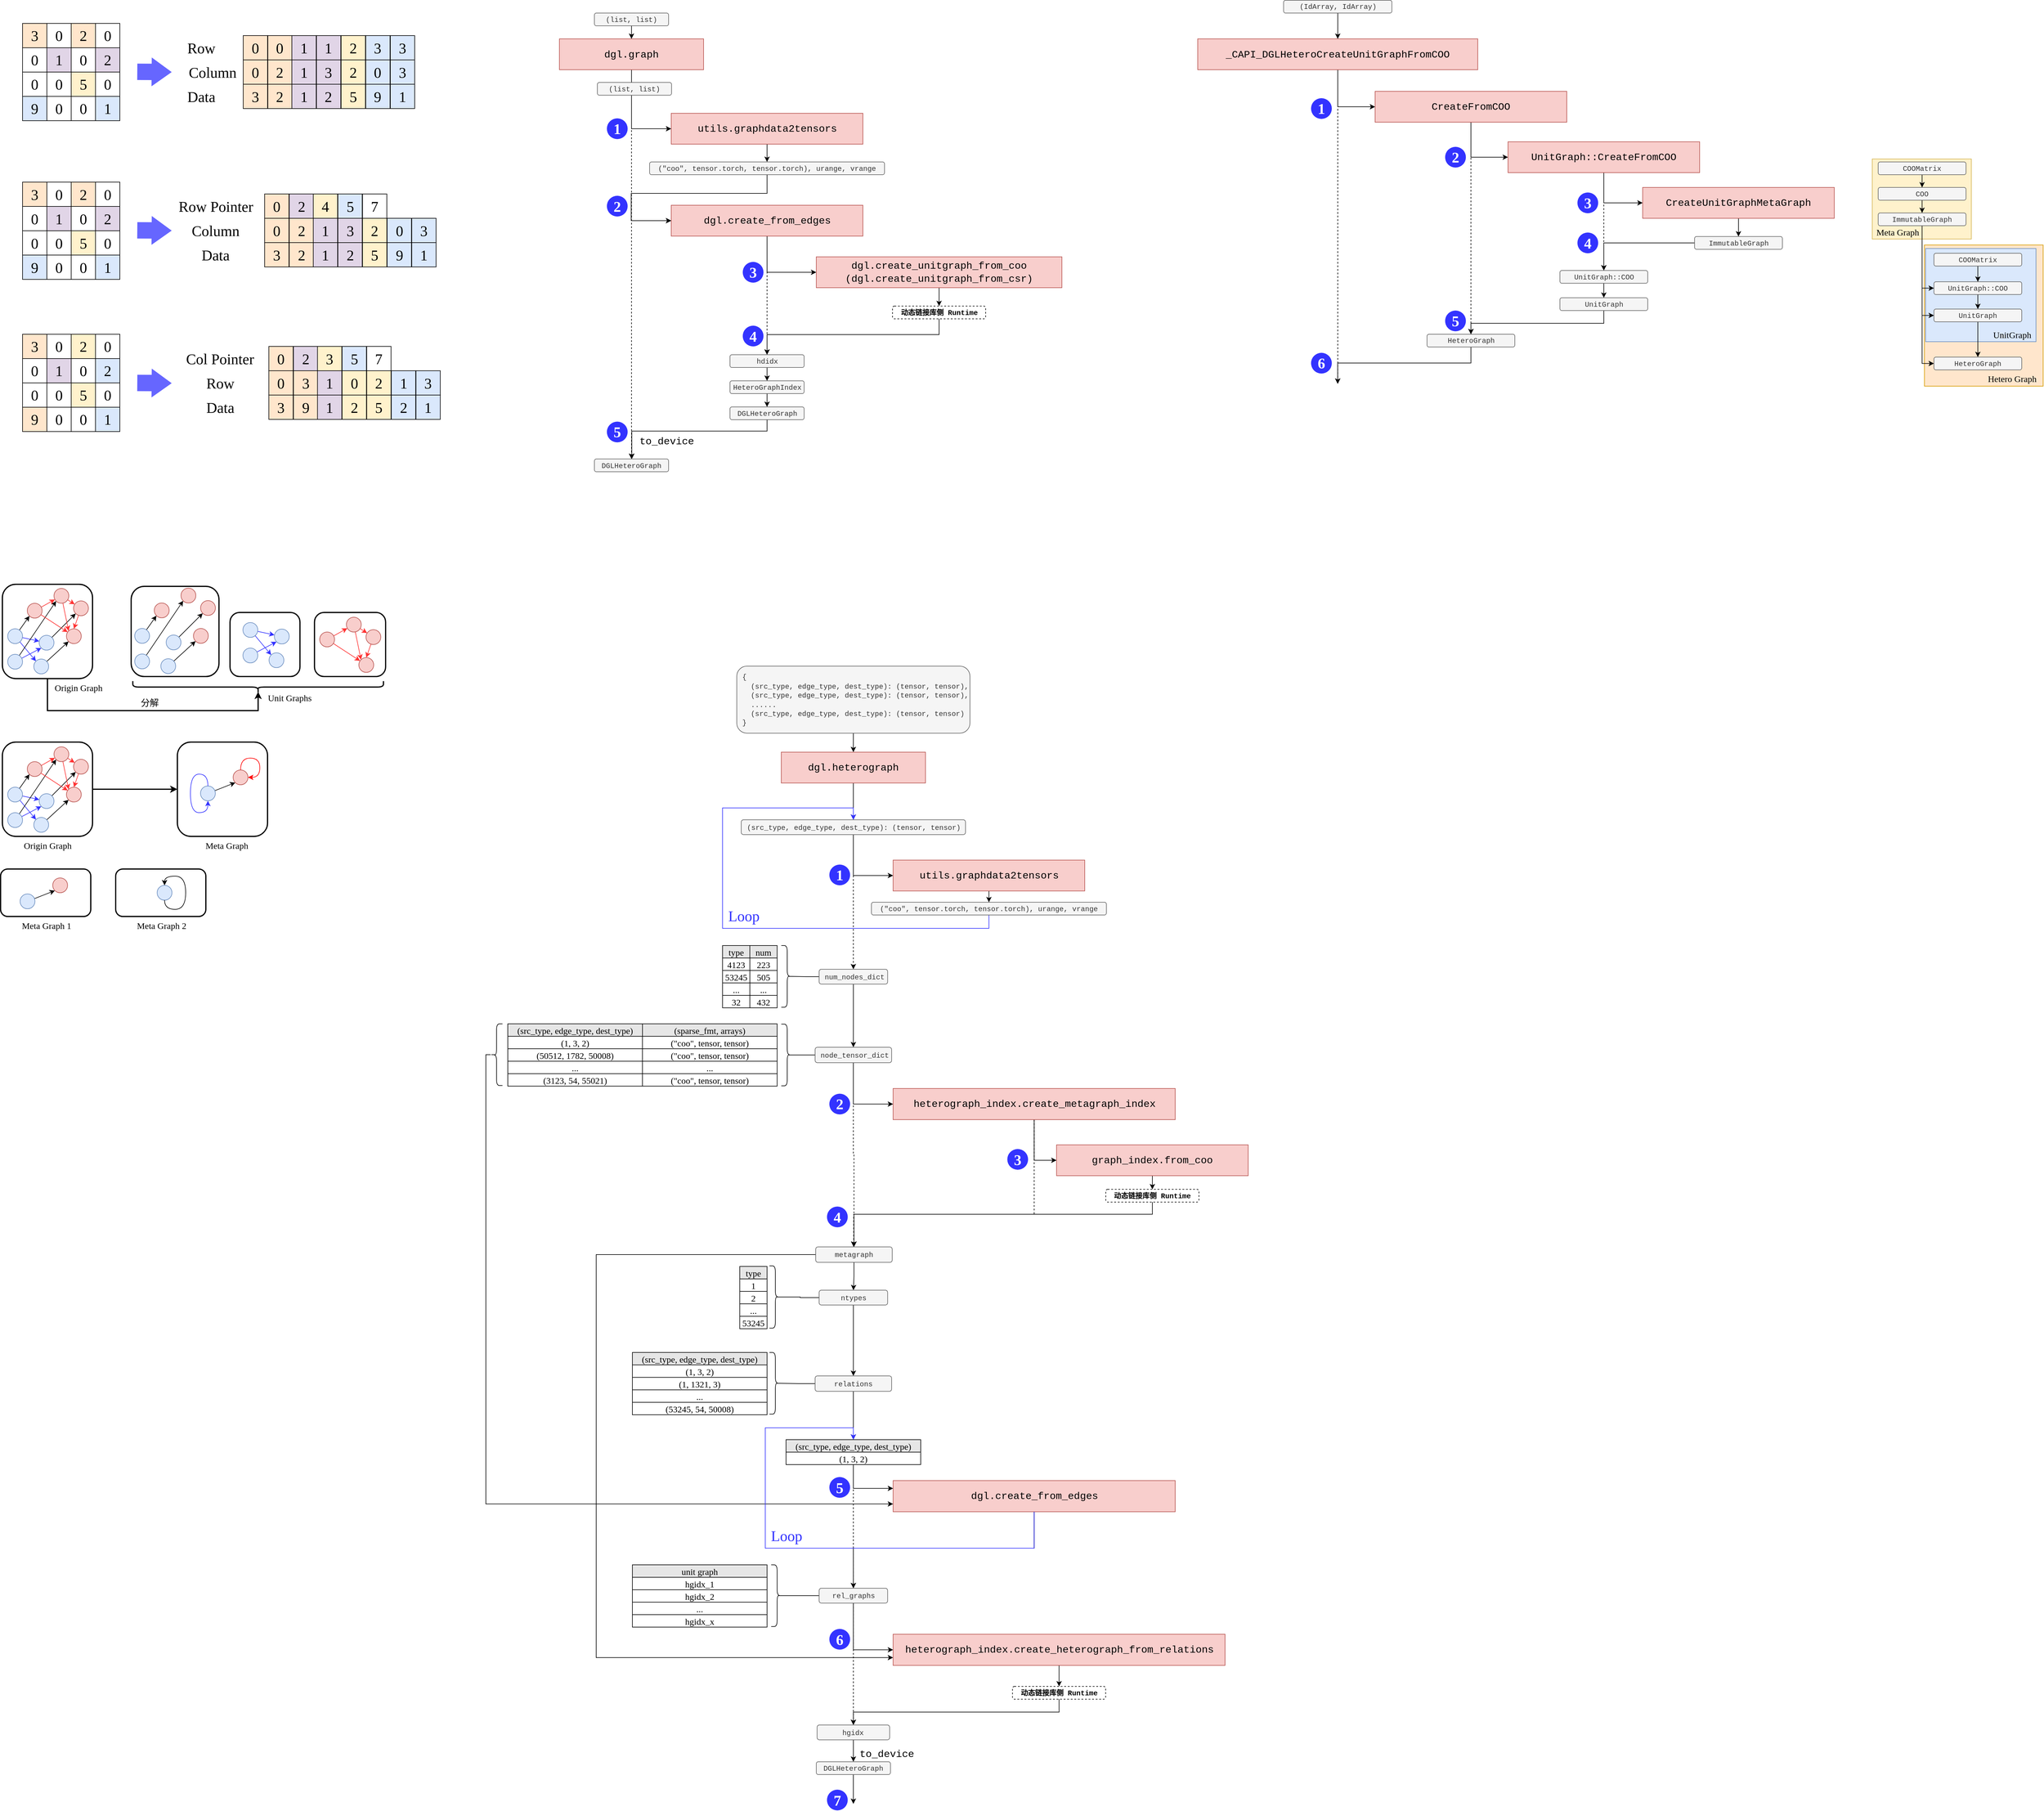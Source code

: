 <mxfile version="15.8.7" type="device"><diagram id="SxTPNowjewA1KkEdFy43" name="Page-1"><mxGraphModel dx="3826" dy="-4719" grid="0" gridSize="10" guides="1" tooltips="1" connect="1" arrows="1" fold="1" page="0" pageScale="1" pageWidth="827" pageHeight="1169" math="0" shadow="0"><root><mxCell id="0"/><mxCell id="1" parent="0"/><mxCell id="RLM6t13NXwziURUICLGO-61" value="" style="rounded=0;whiteSpace=wrap;html=1;fontFamily=Lucida Console;fontSize=25;fillColor=#ffe6cc;strokeColor=#d79b00;" parent="1" vertex="1"><mxGeometry x="917" y="6040" width="200" height="238" as="geometry"/></mxCell><mxCell id="RLM6t13NXwziURUICLGO-60" value="" style="rounded=0;whiteSpace=wrap;html=1;fontFamily=Lucida Console;fontSize=25;fillColor=#dae8fc;strokeColor=#6c8ebf;" parent="1" vertex="1"><mxGeometry x="919" y="6046" width="186" height="157" as="geometry"/></mxCell><mxCell id="RLM6t13NXwziURUICLGO-59" value="" style="rounded=0;whiteSpace=wrap;html=1;fontFamily=Lucida Console;fontSize=25;fillColor=#fff2cc;strokeColor=#d6b656;" parent="1" vertex="1"><mxGeometry x="829" y="5895" width="167" height="135" as="geometry"/></mxCell><mxCell id="SNF4D-HTLGHxJa06kw-9-122" style="rounded=0;orthogonalLoop=1;jettySize=auto;html=1;shadow=0;fontFamily=Georgia;fontSize=15;strokeColor=#000000;strokeWidth=2;" parent="1" source="SNF4D-HTLGHxJa06kw-9-113" target="SNF4D-HTLGHxJa06kw-9-114" edge="1"><mxGeometry relative="1" as="geometry"/></mxCell><mxCell id="SNF4D-HTLGHxJa06kw-9-113" value="" style="rounded=1;whiteSpace=wrap;html=1;strokeWidth=2;" parent="1" vertex="1"><mxGeometry x="-2323" y="6878" width="152" height="159" as="geometry"/></mxCell><mxCell id="SNF4D-HTLGHxJa06kw-9-85" value="" style="rounded=1;whiteSpace=wrap;html=1;strokeWidth=2;" parent="1" vertex="1"><mxGeometry x="-2105.89" y="6615.5" width="148" height="152" as="geometry"/></mxCell><mxCell id="SNF4D-HTLGHxJa06kw-9-84" value="" style="rounded=1;whiteSpace=wrap;html=1;strokeWidth=2;" parent="1" vertex="1"><mxGeometry x="-1939.26" y="6659.5" width="117.89" height="108" as="geometry"/></mxCell><mxCell id="SNF4D-HTLGHxJa06kw-9-83" value="" style="rounded=1;whiteSpace=wrap;html=1;strokeWidth=2;" parent="1" vertex="1"><mxGeometry x="-1796.87" y="6659.5" width="119.89" height="108" as="geometry"/></mxCell><mxCell id="SNF4D-HTLGHxJa06kw-9-88" style="edgeStyle=orthogonalEdgeStyle;rounded=0;orthogonalLoop=1;jettySize=auto;html=1;entryX=0.1;entryY=0.5;entryDx=0;entryDy=0;entryPerimeter=0;strokeColor=#000000;strokeWidth=2;" parent="1" source="SNF4D-HTLGHxJa06kw-9-80" target="SNF4D-HTLGHxJa06kw-9-87" edge="1"><mxGeometry relative="1" as="geometry"><Array as="points"><mxPoint x="-2247" y="6825"/><mxPoint x="-1892" y="6825"/></Array></mxGeometry></mxCell><mxCell id="SNF4D-HTLGHxJa06kw-9-80" value="" style="rounded=1;whiteSpace=wrap;html=1;strokeWidth=2;" parent="1" vertex="1"><mxGeometry x="-2323" y="6612" width="152" height="159" as="geometry"/></mxCell><mxCell id="z6nyn9DgSrlW5xsmhyl9-1" value="&lt;font style=&quot;font-size: 25px&quot;&gt;3&lt;/font&gt;" style="whiteSpace=wrap;html=1;aspect=fixed;fontFamily=Tahoma;fillColor=#ffe6cc;strokeColor=#000000;" parent="1" vertex="1"><mxGeometry x="-2289" y="5666.5" width="41" height="41" as="geometry"/></mxCell><mxCell id="z6nyn9DgSrlW5xsmhyl9-2" value="&lt;font style=&quot;font-size: 25px&quot;&gt;0&lt;/font&gt;" style="whiteSpace=wrap;html=1;aspect=fixed;fontFamily=Tahoma;strokeColor=#000000;" parent="1" vertex="1"><mxGeometry x="-2248" y="5666.5" width="41" height="41" as="geometry"/></mxCell><mxCell id="z6nyn9DgSrlW5xsmhyl9-3" value="&lt;font style=&quot;font-size: 25px&quot;&gt;2&lt;/font&gt;" style="whiteSpace=wrap;html=1;aspect=fixed;fontFamily=Tahoma;fillColor=#ffe6cc;strokeColor=#000000;" parent="1" vertex="1"><mxGeometry x="-2207" y="5666.5" width="41" height="41" as="geometry"/></mxCell><mxCell id="z6nyn9DgSrlW5xsmhyl9-4" value="&lt;font style=&quot;font-size: 25px&quot;&gt;0&lt;/font&gt;" style="whiteSpace=wrap;html=1;aspect=fixed;fontFamily=Tahoma;strokeColor=#000000;" parent="1" vertex="1"><mxGeometry x="-2166" y="5666.5" width="41" height="41" as="geometry"/></mxCell><mxCell id="z6nyn9DgSrlW5xsmhyl9-5" value="&lt;font style=&quot;font-size: 25px&quot;&gt;0&lt;/font&gt;" style="whiteSpace=wrap;html=1;aspect=fixed;fontFamily=Tahoma;strokeColor=#000000;" parent="1" vertex="1"><mxGeometry x="-2289" y="5707.5" width="41" height="41" as="geometry"/></mxCell><mxCell id="z6nyn9DgSrlW5xsmhyl9-6" value="&lt;font style=&quot;font-size: 25px&quot;&gt;1&lt;/font&gt;" style="whiteSpace=wrap;html=1;aspect=fixed;fontFamily=Tahoma;fillColor=#e1d5e7;strokeColor=#000000;" parent="1" vertex="1"><mxGeometry x="-2248" y="5707.5" width="41" height="41" as="geometry"/></mxCell><mxCell id="z6nyn9DgSrlW5xsmhyl9-7" value="&lt;font style=&quot;font-size: 25px&quot;&gt;0&lt;/font&gt;" style="whiteSpace=wrap;html=1;aspect=fixed;fontFamily=Tahoma;strokeColor=#000000;" parent="1" vertex="1"><mxGeometry x="-2207" y="5707.5" width="41" height="41" as="geometry"/></mxCell><mxCell id="z6nyn9DgSrlW5xsmhyl9-8" value="&lt;font style=&quot;font-size: 25px&quot;&gt;2&lt;/font&gt;" style="whiteSpace=wrap;html=1;aspect=fixed;fontFamily=Tahoma;fillColor=#e1d5e7;strokeColor=#000000;" parent="1" vertex="1"><mxGeometry x="-2166" y="5707.5" width="41" height="41" as="geometry"/></mxCell><mxCell id="z6nyn9DgSrlW5xsmhyl9-9" value="&lt;font style=&quot;font-size: 25px&quot;&gt;0&lt;/font&gt;" style="whiteSpace=wrap;html=1;aspect=fixed;fontFamily=Tahoma;strokeColor=#000000;" parent="1" vertex="1"><mxGeometry x="-2289" y="5748.5" width="41" height="41" as="geometry"/></mxCell><mxCell id="z6nyn9DgSrlW5xsmhyl9-10" value="&lt;font style=&quot;font-size: 25px&quot;&gt;0&lt;/font&gt;" style="whiteSpace=wrap;html=1;aspect=fixed;fontFamily=Tahoma;strokeColor=#000000;" parent="1" vertex="1"><mxGeometry x="-2248" y="5748.5" width="41" height="41" as="geometry"/></mxCell><mxCell id="z6nyn9DgSrlW5xsmhyl9-11" value="&lt;font style=&quot;font-size: 25px&quot;&gt;5&lt;/font&gt;" style="whiteSpace=wrap;html=1;aspect=fixed;fontFamily=Tahoma;fillColor=#fff2cc;strokeColor=#000000;" parent="1" vertex="1"><mxGeometry x="-2207" y="5748.5" width="41" height="41" as="geometry"/></mxCell><mxCell id="z6nyn9DgSrlW5xsmhyl9-12" value="&lt;font style=&quot;font-size: 25px&quot;&gt;0&lt;/font&gt;" style="whiteSpace=wrap;html=1;aspect=fixed;fontFamily=Tahoma;strokeColor=#000000;" parent="1" vertex="1"><mxGeometry x="-2166" y="5748.5" width="41" height="41" as="geometry"/></mxCell><mxCell id="z6nyn9DgSrlW5xsmhyl9-13" value="&lt;font style=&quot;font-size: 25px&quot;&gt;9&lt;/font&gt;" style="whiteSpace=wrap;html=1;aspect=fixed;fontFamily=Tahoma;fillColor=#dae8fc;strokeColor=#000000;" parent="1" vertex="1"><mxGeometry x="-2289" y="5789.5" width="41" height="41" as="geometry"/></mxCell><mxCell id="z6nyn9DgSrlW5xsmhyl9-14" value="&lt;font style=&quot;font-size: 25px&quot;&gt;0&lt;/font&gt;" style="whiteSpace=wrap;html=1;aspect=fixed;fontFamily=Tahoma;strokeColor=#000000;" parent="1" vertex="1"><mxGeometry x="-2248" y="5789.5" width="41" height="41" as="geometry"/></mxCell><mxCell id="z6nyn9DgSrlW5xsmhyl9-15" value="&lt;font style=&quot;font-size: 25px&quot;&gt;0&lt;/font&gt;" style="whiteSpace=wrap;html=1;aspect=fixed;fontFamily=Tahoma;strokeColor=#000000;" parent="1" vertex="1"><mxGeometry x="-2207" y="5789.5" width="41" height="41" as="geometry"/></mxCell><mxCell id="z6nyn9DgSrlW5xsmhyl9-16" value="&lt;font style=&quot;font-size: 25px&quot;&gt;1&lt;/font&gt;" style="whiteSpace=wrap;html=1;aspect=fixed;fontFamily=Tahoma;fillColor=#dae8fc;strokeColor=#000000;" parent="1" vertex="1"><mxGeometry x="-2166" y="5789.5" width="41" height="41" as="geometry"/></mxCell><mxCell id="z6nyn9DgSrlW5xsmhyl9-17" value="&lt;font style=&quot;font-size: 25px&quot;&gt;0&lt;/font&gt;" style="whiteSpace=wrap;html=1;aspect=fixed;fontFamily=Tahoma;fillColor=#ffe6cc;strokeColor=#000000;" parent="1" vertex="1"><mxGeometry x="-1917" y="5687" width="41" height="41" as="geometry"/></mxCell><mxCell id="z6nyn9DgSrlW5xsmhyl9-18" value="&lt;font style=&quot;font-size: 25px&quot;&gt;0&lt;/font&gt;" style="whiteSpace=wrap;html=1;aspect=fixed;fontFamily=Tahoma;fillColor=#ffe6cc;strokeColor=#000000;" parent="1" vertex="1"><mxGeometry x="-1875.52" y="5687" width="41" height="41" as="geometry"/></mxCell><mxCell id="z6nyn9DgSrlW5xsmhyl9-19" value="&lt;font style=&quot;font-size: 25px&quot;&gt;0&lt;/font&gt;" style="whiteSpace=wrap;html=1;aspect=fixed;fontFamily=Tahoma;fillColor=#ffe6cc;strokeColor=#000000;" parent="1" vertex="1"><mxGeometry x="-1917" y="5728" width="41" height="41" as="geometry"/></mxCell><mxCell id="z6nyn9DgSrlW5xsmhyl9-20" value="&lt;font style=&quot;font-size: 25px&quot;&gt;2&lt;/font&gt;" style="whiteSpace=wrap;html=1;aspect=fixed;fontFamily=Tahoma;fillColor=#ffe6cc;strokeColor=#000000;" parent="1" vertex="1"><mxGeometry x="-1875.52" y="5728" width="41" height="41" as="geometry"/></mxCell><mxCell id="z6nyn9DgSrlW5xsmhyl9-21" value="&lt;font style=&quot;font-size: 25px&quot;&gt;3&lt;/font&gt;" style="whiteSpace=wrap;html=1;aspect=fixed;fontFamily=Tahoma;fillColor=#ffe6cc;strokeColor=#000000;" parent="1" vertex="1"><mxGeometry x="-1917" y="5769" width="41" height="41" as="geometry"/></mxCell><mxCell id="z6nyn9DgSrlW5xsmhyl9-22" value="&lt;font style=&quot;font-size: 25px&quot;&gt;2&lt;/font&gt;" style="whiteSpace=wrap;html=1;aspect=fixed;fontFamily=Tahoma;fillColor=#ffe6cc;strokeColor=#000000;" parent="1" vertex="1"><mxGeometry x="-1875.52" y="5769" width="41" height="41" as="geometry"/></mxCell><mxCell id="z6nyn9DgSrlW5xsmhyl9-23" value="&lt;font style=&quot;font-size: 25px&quot;&gt;1&lt;/font&gt;" style="whiteSpace=wrap;html=1;aspect=fixed;fontFamily=Tahoma;fillColor=#e1d5e7;strokeColor=#000000;" parent="1" vertex="1"><mxGeometry x="-1835" y="5687" width="41" height="41" as="geometry"/></mxCell><mxCell id="z6nyn9DgSrlW5xsmhyl9-24" value="&lt;font style=&quot;font-size: 25px&quot;&gt;1&lt;/font&gt;" style="whiteSpace=wrap;html=1;aspect=fixed;fontFamily=Tahoma;fillColor=#e1d5e7;strokeColor=#000000;" parent="1" vertex="1"><mxGeometry x="-1793.52" y="5687" width="41" height="41" as="geometry"/></mxCell><mxCell id="z6nyn9DgSrlW5xsmhyl9-25" value="&lt;font style=&quot;font-size: 25px&quot;&gt;1&lt;/font&gt;" style="whiteSpace=wrap;html=1;aspect=fixed;fontFamily=Tahoma;fillColor=#e1d5e7;strokeColor=#000000;" parent="1" vertex="1"><mxGeometry x="-1835" y="5728" width="41" height="41" as="geometry"/></mxCell><mxCell id="z6nyn9DgSrlW5xsmhyl9-26" value="&lt;font style=&quot;font-size: 25px&quot;&gt;3&lt;/font&gt;" style="whiteSpace=wrap;html=1;aspect=fixed;fontFamily=Tahoma;fillColor=#e1d5e7;strokeColor=#000000;" parent="1" vertex="1"><mxGeometry x="-1793.52" y="5728" width="41" height="41" as="geometry"/></mxCell><mxCell id="z6nyn9DgSrlW5xsmhyl9-27" value="&lt;font style=&quot;font-size: 25px&quot;&gt;1&lt;/font&gt;" style="whiteSpace=wrap;html=1;aspect=fixed;fontFamily=Tahoma;fillColor=#e1d5e7;strokeColor=#000000;" parent="1" vertex="1"><mxGeometry x="-1835" y="5769" width="41" height="41" as="geometry"/></mxCell><mxCell id="z6nyn9DgSrlW5xsmhyl9-28" value="&lt;font style=&quot;font-size: 25px&quot;&gt;2&lt;/font&gt;" style="whiteSpace=wrap;html=1;aspect=fixed;fontFamily=Tahoma;fillColor=#e1d5e7;strokeColor=#000000;" parent="1" vertex="1"><mxGeometry x="-1793.52" y="5769" width="41" height="41" as="geometry"/></mxCell><mxCell id="z6nyn9DgSrlW5xsmhyl9-29" value="&lt;font style=&quot;font-size: 25px&quot;&gt;2&lt;/font&gt;" style="whiteSpace=wrap;html=1;aspect=fixed;fontFamily=Tahoma;fillColor=#fff2cc;strokeColor=#000000;" parent="1" vertex="1"><mxGeometry x="-1752" y="5687" width="41" height="41" as="geometry"/></mxCell><mxCell id="z6nyn9DgSrlW5xsmhyl9-30" value="&lt;font style=&quot;font-size: 25px&quot;&gt;3&lt;/font&gt;" style="whiteSpace=wrap;html=1;aspect=fixed;fontFamily=Tahoma;fillColor=#dae8fc;strokeColor=#000000;" parent="1" vertex="1"><mxGeometry x="-1710.52" y="5687" width="41" height="41" as="geometry"/></mxCell><mxCell id="z6nyn9DgSrlW5xsmhyl9-31" value="&lt;font style=&quot;font-size: 25px&quot;&gt;2&lt;/font&gt;" style="whiteSpace=wrap;html=1;aspect=fixed;fontFamily=Tahoma;fillColor=#fff2cc;strokeColor=#000000;" parent="1" vertex="1"><mxGeometry x="-1752" y="5728" width="41" height="41" as="geometry"/></mxCell><mxCell id="z6nyn9DgSrlW5xsmhyl9-32" value="&lt;font style=&quot;font-size: 25px&quot;&gt;0&lt;/font&gt;" style="whiteSpace=wrap;html=1;aspect=fixed;fontFamily=Tahoma;fillColor=#dae8fc;strokeColor=#000000;" parent="1" vertex="1"><mxGeometry x="-1710.52" y="5728" width="41" height="41" as="geometry"/></mxCell><mxCell id="z6nyn9DgSrlW5xsmhyl9-33" value="&lt;font style=&quot;font-size: 25px&quot;&gt;5&lt;/font&gt;" style="whiteSpace=wrap;html=1;aspect=fixed;fontFamily=Tahoma;fillColor=#fff2cc;strokeColor=#000000;" parent="1" vertex="1"><mxGeometry x="-1752" y="5769" width="41" height="41" as="geometry"/></mxCell><mxCell id="z6nyn9DgSrlW5xsmhyl9-34" value="&lt;font style=&quot;font-size: 25px&quot;&gt;9&lt;/font&gt;" style="whiteSpace=wrap;html=1;aspect=fixed;fontFamily=Tahoma;fillColor=#dae8fc;strokeColor=#000000;" parent="1" vertex="1"><mxGeometry x="-1710.52" y="5769" width="41" height="41" as="geometry"/></mxCell><mxCell id="z6nyn9DgSrlW5xsmhyl9-35" value="&lt;font face=&quot;Georgia&quot;&gt;Row&lt;/font&gt;" style="text;html=1;strokeColor=none;fillColor=none;align=center;verticalAlign=middle;whiteSpace=wrap;rounded=0;fontFamily=Helvetica;fontSize=25;fontColor=#000000;opacity=80;rotation=0;" parent="1" vertex="1"><mxGeometry x="-2017" y="5692.5" width="59.11" height="30" as="geometry"/></mxCell><mxCell id="z6nyn9DgSrlW5xsmhyl9-36" value="&lt;font face=&quot;Georgia&quot;&gt;Column&lt;/font&gt;" style="text;html=1;strokeColor=none;fillColor=none;align=center;verticalAlign=middle;whiteSpace=wrap;rounded=0;fontFamily=Helvetica;fontSize=25;fontColor=#000000;opacity=80;rotation=0;" parent="1" vertex="1"><mxGeometry x="-1998.37" y="5733.5" width="59.11" height="30" as="geometry"/></mxCell><mxCell id="z6nyn9DgSrlW5xsmhyl9-37" value="&lt;font face=&quot;Georgia&quot;&gt;Data&lt;/font&gt;" style="text;html=1;strokeColor=none;fillColor=none;align=center;verticalAlign=middle;whiteSpace=wrap;rounded=0;fontFamily=Helvetica;fontSize=25;fontColor=#000000;opacity=80;rotation=0;" parent="1" vertex="1"><mxGeometry x="-2017.0" y="5774.5" width="59.11" height="30" as="geometry"/></mxCell><mxCell id="z6nyn9DgSrlW5xsmhyl9-38" value="&lt;font style=&quot;font-size: 25px&quot;&gt;3&lt;/font&gt;" style="whiteSpace=wrap;html=1;aspect=fixed;fontFamily=Tahoma;fillColor=#dae8fc;strokeColor=#000000;" parent="1" vertex="1"><mxGeometry x="-1669" y="5687" width="41" height="41" as="geometry"/></mxCell><mxCell id="z6nyn9DgSrlW5xsmhyl9-39" value="&lt;font style=&quot;font-size: 25px&quot;&gt;3&lt;/font&gt;" style="whiteSpace=wrap;html=1;aspect=fixed;fontFamily=Tahoma;fillColor=#dae8fc;strokeColor=#000000;" parent="1" vertex="1"><mxGeometry x="-1669" y="5728" width="41" height="41" as="geometry"/></mxCell><mxCell id="z6nyn9DgSrlW5xsmhyl9-40" value="&lt;font style=&quot;font-size: 25px&quot;&gt;1&lt;/font&gt;" style="whiteSpace=wrap;html=1;aspect=fixed;fontFamily=Tahoma;fillColor=#dae8fc;strokeColor=#000000;" parent="1" vertex="1"><mxGeometry x="-1669" y="5769" width="41" height="41" as="geometry"/></mxCell><mxCell id="z6nyn9DgSrlW5xsmhyl9-41" value="&lt;font style=&quot;font-size: 25px&quot;&gt;0&lt;/font&gt;" style="whiteSpace=wrap;html=1;aspect=fixed;fontFamily=Tahoma;fillColor=#ffe6cc;strokeColor=#000000;" parent="1" vertex="1"><mxGeometry x="-1880.91" y="5954" width="41" height="41" as="geometry"/></mxCell><mxCell id="z6nyn9DgSrlW5xsmhyl9-42" value="&lt;font style=&quot;font-size: 25px&quot;&gt;2&lt;/font&gt;" style="whiteSpace=wrap;html=1;aspect=fixed;fontFamily=Tahoma;fillColor=#e1d5e7;strokeColor=#000000;" parent="1" vertex="1"><mxGeometry x="-1839.43" y="5954" width="41" height="41" as="geometry"/></mxCell><mxCell id="z6nyn9DgSrlW5xsmhyl9-43" value="&lt;font style=&quot;font-size: 25px&quot;&gt;0&lt;/font&gt;" style="whiteSpace=wrap;html=1;aspect=fixed;fontFamily=Tahoma;fillColor=#ffe6cc;strokeColor=#000000;" parent="1" vertex="1"><mxGeometry x="-1880.91" y="5995" width="41" height="41" as="geometry"/></mxCell><mxCell id="z6nyn9DgSrlW5xsmhyl9-44" value="&lt;font style=&quot;font-size: 25px&quot;&gt;2&lt;/font&gt;" style="whiteSpace=wrap;html=1;aspect=fixed;fontFamily=Tahoma;fillColor=#ffe6cc;strokeColor=#000000;" parent="1" vertex="1"><mxGeometry x="-1839.43" y="5995" width="41" height="41" as="geometry"/></mxCell><mxCell id="z6nyn9DgSrlW5xsmhyl9-45" value="&lt;font style=&quot;font-size: 25px&quot;&gt;3&lt;/font&gt;" style="whiteSpace=wrap;html=1;aspect=fixed;fontFamily=Tahoma;fillColor=#ffe6cc;strokeColor=#000000;" parent="1" vertex="1"><mxGeometry x="-1880.91" y="6036" width="41" height="41" as="geometry"/></mxCell><mxCell id="z6nyn9DgSrlW5xsmhyl9-46" value="&lt;font style=&quot;font-size: 25px&quot;&gt;2&lt;/font&gt;" style="whiteSpace=wrap;html=1;aspect=fixed;fontFamily=Tahoma;fillColor=#ffe6cc;strokeColor=#000000;" parent="1" vertex="1"><mxGeometry x="-1839.43" y="6036" width="41" height="41" as="geometry"/></mxCell><mxCell id="z6nyn9DgSrlW5xsmhyl9-47" value="&lt;font style=&quot;font-size: 25px&quot;&gt;4&lt;/font&gt;" style="whiteSpace=wrap;html=1;aspect=fixed;fontFamily=Tahoma;fillColor=#fff2cc;strokeColor=#000000;" parent="1" vertex="1"><mxGeometry x="-1798.91" y="5954" width="41" height="41" as="geometry"/></mxCell><mxCell id="z6nyn9DgSrlW5xsmhyl9-48" value="&lt;font style=&quot;font-size: 25px&quot;&gt;5&lt;/font&gt;" style="whiteSpace=wrap;html=1;aspect=fixed;fontFamily=Tahoma;fillColor=#dae8fc;strokeColor=#000000;" parent="1" vertex="1"><mxGeometry x="-1757.43" y="5954" width="41" height="41" as="geometry"/></mxCell><mxCell id="z6nyn9DgSrlW5xsmhyl9-49" value="&lt;font style=&quot;font-size: 25px&quot;&gt;1&lt;/font&gt;" style="whiteSpace=wrap;html=1;aspect=fixed;fontFamily=Tahoma;fillColor=#e1d5e7;strokeColor=#000000;" parent="1" vertex="1"><mxGeometry x="-1798.91" y="5995" width="41" height="41" as="geometry"/></mxCell><mxCell id="z6nyn9DgSrlW5xsmhyl9-50" value="&lt;font style=&quot;font-size: 25px&quot;&gt;3&lt;/font&gt;" style="whiteSpace=wrap;html=1;aspect=fixed;fontFamily=Tahoma;fillColor=#e1d5e7;strokeColor=#000000;" parent="1" vertex="1"><mxGeometry x="-1757.43" y="5995" width="41" height="41" as="geometry"/></mxCell><mxCell id="z6nyn9DgSrlW5xsmhyl9-51" value="&lt;font style=&quot;font-size: 25px&quot;&gt;1&lt;/font&gt;" style="whiteSpace=wrap;html=1;aspect=fixed;fontFamily=Tahoma;fillColor=#e1d5e7;strokeColor=#000000;" parent="1" vertex="1"><mxGeometry x="-1798.91" y="6036" width="41" height="41" as="geometry"/></mxCell><mxCell id="z6nyn9DgSrlW5xsmhyl9-52" value="&lt;font style=&quot;font-size: 25px&quot;&gt;2&lt;/font&gt;" style="whiteSpace=wrap;html=1;aspect=fixed;fontFamily=Tahoma;fillColor=#e1d5e7;strokeColor=#000000;" parent="1" vertex="1"><mxGeometry x="-1757.43" y="6036" width="41" height="41" as="geometry"/></mxCell><mxCell id="z6nyn9DgSrlW5xsmhyl9-53" value="&lt;font style=&quot;font-size: 25px&quot;&gt;7&lt;/font&gt;" style="whiteSpace=wrap;html=1;aspect=fixed;fontFamily=Tahoma;strokeColor=#000000;" parent="1" vertex="1"><mxGeometry x="-1715.91" y="5954" width="41" height="41" as="geometry"/></mxCell><mxCell id="z6nyn9DgSrlW5xsmhyl9-54" value="&lt;font style=&quot;font-size: 25px&quot;&gt;2&lt;/font&gt;" style="whiteSpace=wrap;html=1;aspect=fixed;fontFamily=Tahoma;fillColor=#fff2cc;strokeColor=#000000;" parent="1" vertex="1"><mxGeometry x="-1715.91" y="5995" width="41" height="41" as="geometry"/></mxCell><mxCell id="z6nyn9DgSrlW5xsmhyl9-55" value="&lt;font style=&quot;font-size: 25px&quot;&gt;0&lt;/font&gt;" style="whiteSpace=wrap;html=1;aspect=fixed;fontFamily=Tahoma;fillColor=#dae8fc;strokeColor=#000000;" parent="1" vertex="1"><mxGeometry x="-1674.43" y="5995" width="41" height="41" as="geometry"/></mxCell><mxCell id="z6nyn9DgSrlW5xsmhyl9-56" value="&lt;font style=&quot;font-size: 25px&quot;&gt;5&lt;/font&gt;" style="whiteSpace=wrap;html=1;aspect=fixed;fontFamily=Tahoma;fillColor=#fff2cc;strokeColor=#000000;" parent="1" vertex="1"><mxGeometry x="-1715.91" y="6036" width="41" height="41" as="geometry"/></mxCell><mxCell id="z6nyn9DgSrlW5xsmhyl9-57" value="&lt;font style=&quot;font-size: 25px&quot;&gt;9&lt;/font&gt;" style="whiteSpace=wrap;html=1;aspect=fixed;fontFamily=Tahoma;fillColor=#dae8fc;strokeColor=#000000;" parent="1" vertex="1"><mxGeometry x="-1674.43" y="6036" width="41" height="41" as="geometry"/></mxCell><mxCell id="z6nyn9DgSrlW5xsmhyl9-58" value="&lt;font face=&quot;Georgia&quot;&gt;Row Pointer&lt;/font&gt;" style="text;html=1;strokeColor=none;fillColor=none;align=center;verticalAlign=middle;whiteSpace=wrap;rounded=0;fontFamily=Helvetica;fontSize=25;fontColor=#000000;opacity=80;rotation=0;" parent="1" vertex="1"><mxGeometry x="-2037.1" y="5959.5" width="148.11" height="30" as="geometry"/></mxCell><mxCell id="z6nyn9DgSrlW5xsmhyl9-59" value="&lt;font face=&quot;Georgia&quot;&gt;Column&lt;/font&gt;" style="text;html=1;strokeColor=none;fillColor=none;align=center;verticalAlign=middle;whiteSpace=wrap;rounded=0;fontFamily=Helvetica;fontSize=25;fontColor=#000000;opacity=80;rotation=0;" parent="1" vertex="1"><mxGeometry x="-1992.6" y="6000.5" width="59.11" height="30" as="geometry"/></mxCell><mxCell id="z6nyn9DgSrlW5xsmhyl9-60" value="&lt;font face=&quot;Georgia&quot;&gt;Data&lt;/font&gt;" style="text;html=1;strokeColor=none;fillColor=none;align=center;verticalAlign=middle;whiteSpace=wrap;rounded=0;fontFamily=Helvetica;fontSize=25;fontColor=#000000;opacity=80;rotation=0;" parent="1" vertex="1"><mxGeometry x="-1992.6" y="6041.5" width="59.11" height="30" as="geometry"/></mxCell><mxCell id="z6nyn9DgSrlW5xsmhyl9-61" value="&lt;font style=&quot;font-size: 25px&quot;&gt;3&lt;/font&gt;" style="whiteSpace=wrap;html=1;aspect=fixed;fontFamily=Tahoma;fillColor=#dae8fc;strokeColor=#000000;" parent="1" vertex="1"><mxGeometry x="-1632.91" y="5995" width="41" height="41" as="geometry"/></mxCell><mxCell id="z6nyn9DgSrlW5xsmhyl9-62" value="&lt;font style=&quot;font-size: 25px&quot;&gt;1&lt;/font&gt;" style="whiteSpace=wrap;html=1;aspect=fixed;fontFamily=Tahoma;fillColor=#dae8fc;strokeColor=#000000;" parent="1" vertex="1"><mxGeometry x="-1632.91" y="6036" width="41" height="41" as="geometry"/></mxCell><mxCell id="z6nyn9DgSrlW5xsmhyl9-63" value="&lt;font style=&quot;font-size: 25px&quot;&gt;0&lt;/font&gt;" style="whiteSpace=wrap;html=1;aspect=fixed;fontFamily=Tahoma;fillColor=#ffe6cc;strokeColor=#000000;" parent="1" vertex="1"><mxGeometry x="-1873.81" y="6211" width="41" height="41" as="geometry"/></mxCell><mxCell id="z6nyn9DgSrlW5xsmhyl9-64" value="&lt;font style=&quot;font-size: 25px&quot;&gt;2&lt;/font&gt;" style="whiteSpace=wrap;html=1;aspect=fixed;fontFamily=Tahoma;fillColor=#e1d5e7;strokeColor=#000000;" parent="1" vertex="1"><mxGeometry x="-1832.33" y="6211" width="41" height="41" as="geometry"/></mxCell><mxCell id="z6nyn9DgSrlW5xsmhyl9-65" value="&lt;font style=&quot;font-size: 25px&quot;&gt;0&lt;/font&gt;" style="whiteSpace=wrap;html=1;aspect=fixed;fontFamily=Tahoma;fillColor=#ffe6cc;strokeColor=#000000;" parent="1" vertex="1"><mxGeometry x="-1873.81" y="6252" width="41" height="41" as="geometry"/></mxCell><mxCell id="z6nyn9DgSrlW5xsmhyl9-66" value="&lt;font style=&quot;font-size: 25px&quot;&gt;3&lt;/font&gt;" style="whiteSpace=wrap;html=1;aspect=fixed;fontFamily=Tahoma;fillColor=#ffe6cc;strokeColor=#000000;" parent="1" vertex="1"><mxGeometry x="-1832.33" y="6252" width="41" height="41" as="geometry"/></mxCell><mxCell id="z6nyn9DgSrlW5xsmhyl9-67" value="&lt;font style=&quot;font-size: 25px&quot;&gt;3&lt;/font&gt;" style="whiteSpace=wrap;html=1;aspect=fixed;fontFamily=Tahoma;fillColor=#ffe6cc;strokeColor=#000000;" parent="1" vertex="1"><mxGeometry x="-1873.81" y="6293" width="41" height="41" as="geometry"/></mxCell><mxCell id="z6nyn9DgSrlW5xsmhyl9-68" value="&lt;font style=&quot;font-size: 25px&quot;&gt;9&lt;/font&gt;" style="whiteSpace=wrap;html=1;aspect=fixed;fontFamily=Tahoma;fillColor=#ffe6cc;strokeColor=#000000;" parent="1" vertex="1"><mxGeometry x="-1832.33" y="6293" width="41" height="41" as="geometry"/></mxCell><mxCell id="z6nyn9DgSrlW5xsmhyl9-69" value="&lt;font style=&quot;font-size: 25px&quot;&gt;3&lt;/font&gt;" style="whiteSpace=wrap;html=1;aspect=fixed;fontFamily=Tahoma;fillColor=#fff2cc;strokeColor=#000000;" parent="1" vertex="1"><mxGeometry x="-1791.81" y="6211" width="41" height="41" as="geometry"/></mxCell><mxCell id="z6nyn9DgSrlW5xsmhyl9-70" value="&lt;font style=&quot;font-size: 25px&quot;&gt;5&lt;/font&gt;" style="whiteSpace=wrap;html=1;aspect=fixed;fontFamily=Tahoma;fillColor=#dae8fc;strokeColor=#000000;" parent="1" vertex="1"><mxGeometry x="-1750.33" y="6211" width="41" height="41" as="geometry"/></mxCell><mxCell id="z6nyn9DgSrlW5xsmhyl9-71" value="&lt;font style=&quot;font-size: 25px&quot;&gt;1&lt;/font&gt;" style="whiteSpace=wrap;html=1;aspect=fixed;fontFamily=Tahoma;fillColor=#e1d5e7;strokeColor=#000000;" parent="1" vertex="1"><mxGeometry x="-1791.81" y="6252" width="41" height="41" as="geometry"/></mxCell><mxCell id="z6nyn9DgSrlW5xsmhyl9-72" value="&lt;font style=&quot;font-size: 25px&quot;&gt;0&lt;/font&gt;" style="whiteSpace=wrap;html=1;aspect=fixed;fontFamily=Tahoma;fillColor=#fff2cc;strokeColor=#000000;" parent="1" vertex="1"><mxGeometry x="-1750.33" y="6252" width="41" height="41" as="geometry"/></mxCell><mxCell id="z6nyn9DgSrlW5xsmhyl9-73" value="&lt;font style=&quot;font-size: 25px&quot;&gt;1&lt;/font&gt;" style="whiteSpace=wrap;html=1;aspect=fixed;fontFamily=Tahoma;fillColor=#e1d5e7;strokeColor=#000000;" parent="1" vertex="1"><mxGeometry x="-1791.81" y="6293" width="41" height="41" as="geometry"/></mxCell><mxCell id="z6nyn9DgSrlW5xsmhyl9-74" value="&lt;font style=&quot;font-size: 25px&quot;&gt;2&lt;/font&gt;" style="whiteSpace=wrap;html=1;aspect=fixed;fontFamily=Tahoma;fillColor=#fff2cc;strokeColor=#000000;" parent="1" vertex="1"><mxGeometry x="-1750.33" y="6293" width="41" height="41" as="geometry"/></mxCell><mxCell id="z6nyn9DgSrlW5xsmhyl9-75" value="&lt;font style=&quot;font-size: 25px&quot;&gt;7&lt;/font&gt;" style="whiteSpace=wrap;html=1;aspect=fixed;fontFamily=Tahoma;strokeColor=#000000;" parent="1" vertex="1"><mxGeometry x="-1708.81" y="6211" width="41" height="41" as="geometry"/></mxCell><mxCell id="z6nyn9DgSrlW5xsmhyl9-76" value="&lt;font style=&quot;font-size: 25px&quot;&gt;2&lt;/font&gt;" style="whiteSpace=wrap;html=1;aspect=fixed;fontFamily=Tahoma;fillColor=#fff2cc;strokeColor=#000000;" parent="1" vertex="1"><mxGeometry x="-1708.81" y="6252" width="41" height="41" as="geometry"/></mxCell><mxCell id="z6nyn9DgSrlW5xsmhyl9-77" value="&lt;font style=&quot;font-size: 25px&quot;&gt;1&lt;/font&gt;" style="whiteSpace=wrap;html=1;aspect=fixed;fontFamily=Tahoma;fillColor=#dae8fc;strokeColor=#000000;" parent="1" vertex="1"><mxGeometry x="-1667.33" y="6252" width="41" height="41" as="geometry"/></mxCell><mxCell id="z6nyn9DgSrlW5xsmhyl9-78" value="&lt;font style=&quot;font-size: 25px&quot;&gt;5&lt;/font&gt;" style="whiteSpace=wrap;html=1;aspect=fixed;fontFamily=Tahoma;fillColor=#fff2cc;strokeColor=#000000;" parent="1" vertex="1"><mxGeometry x="-1708.81" y="6293" width="41" height="41" as="geometry"/></mxCell><mxCell id="z6nyn9DgSrlW5xsmhyl9-79" value="&lt;font style=&quot;font-size: 25px&quot;&gt;2&lt;/font&gt;" style="whiteSpace=wrap;html=1;aspect=fixed;fontFamily=Tahoma;fillColor=#dae8fc;strokeColor=#000000;" parent="1" vertex="1"><mxGeometry x="-1667.33" y="6293" width="41" height="41" as="geometry"/></mxCell><mxCell id="z6nyn9DgSrlW5xsmhyl9-80" value="&lt;font face=&quot;Georgia&quot;&gt;Col Pointer&lt;/font&gt;" style="text;html=1;strokeColor=none;fillColor=none;align=center;verticalAlign=middle;whiteSpace=wrap;rounded=0;fontFamily=Helvetica;fontSize=25;fontColor=#000000;opacity=80;rotation=0;" parent="1" vertex="1"><mxGeometry x="-2030" y="6216.5" width="148.11" height="30" as="geometry"/></mxCell><mxCell id="z6nyn9DgSrlW5xsmhyl9-81" value="&lt;font face=&quot;Georgia&quot;&gt;Row&lt;/font&gt;" style="text;html=1;strokeColor=none;fillColor=none;align=center;verticalAlign=middle;whiteSpace=wrap;rounded=0;fontFamily=Helvetica;fontSize=25;fontColor=#000000;opacity=80;rotation=0;" parent="1" vertex="1"><mxGeometry x="-1985.5" y="6257.5" width="59.11" height="30" as="geometry"/></mxCell><mxCell id="z6nyn9DgSrlW5xsmhyl9-82" value="&lt;font face=&quot;Georgia&quot;&gt;Data&lt;/font&gt;" style="text;html=1;strokeColor=none;fillColor=none;align=center;verticalAlign=middle;whiteSpace=wrap;rounded=0;fontFamily=Helvetica;fontSize=25;fontColor=#000000;opacity=80;rotation=0;" parent="1" vertex="1"><mxGeometry x="-1985.5" y="6298.5" width="59.11" height="30" as="geometry"/></mxCell><mxCell id="z6nyn9DgSrlW5xsmhyl9-83" value="&lt;font style=&quot;font-size: 25px&quot;&gt;3&lt;/font&gt;" style="whiteSpace=wrap;html=1;aspect=fixed;fontFamily=Tahoma;fillColor=#dae8fc;strokeColor=#000000;" parent="1" vertex="1"><mxGeometry x="-1625.81" y="6252" width="41" height="41" as="geometry"/></mxCell><mxCell id="z6nyn9DgSrlW5xsmhyl9-84" value="&lt;font style=&quot;font-size: 25px&quot;&gt;1&lt;/font&gt;" style="whiteSpace=wrap;html=1;aspect=fixed;fontFamily=Tahoma;fillColor=#dae8fc;strokeColor=#000000;" parent="1" vertex="1"><mxGeometry x="-1625.81" y="6293" width="41" height="41" as="geometry"/></mxCell><mxCell id="z6nyn9DgSrlW5xsmhyl9-85" value="&lt;font style=&quot;font-size: 25px&quot;&gt;3&lt;/font&gt;" style="whiteSpace=wrap;html=1;aspect=fixed;fontFamily=Tahoma;fillColor=#ffe6cc;strokeColor=#000000;" parent="1" vertex="1"><mxGeometry x="-2289" y="6190.5" width="41" height="41" as="geometry"/></mxCell><mxCell id="z6nyn9DgSrlW5xsmhyl9-86" value="&lt;font style=&quot;font-size: 25px&quot;&gt;0&lt;/font&gt;" style="whiteSpace=wrap;html=1;aspect=fixed;fontFamily=Tahoma;strokeColor=#000000;" parent="1" vertex="1"><mxGeometry x="-2248" y="6190.5" width="41" height="41" as="geometry"/></mxCell><mxCell id="z6nyn9DgSrlW5xsmhyl9-87" value="&lt;font style=&quot;font-size: 25px&quot;&gt;2&lt;/font&gt;" style="whiteSpace=wrap;html=1;aspect=fixed;fontFamily=Tahoma;fillColor=#fff2cc;strokeColor=#000000;" parent="1" vertex="1"><mxGeometry x="-2207" y="6190.5" width="41" height="41" as="geometry"/></mxCell><mxCell id="z6nyn9DgSrlW5xsmhyl9-88" value="&lt;font style=&quot;font-size: 25px&quot;&gt;0&lt;/font&gt;" style="whiteSpace=wrap;html=1;aspect=fixed;fontFamily=Tahoma;strokeColor=#000000;" parent="1" vertex="1"><mxGeometry x="-2166" y="6190.5" width="41" height="41" as="geometry"/></mxCell><mxCell id="z6nyn9DgSrlW5xsmhyl9-89" value="&lt;font style=&quot;font-size: 25px&quot;&gt;0&lt;/font&gt;" style="whiteSpace=wrap;html=1;aspect=fixed;fontFamily=Tahoma;strokeColor=#000000;" parent="1" vertex="1"><mxGeometry x="-2289" y="6231.5" width="41" height="41" as="geometry"/></mxCell><mxCell id="z6nyn9DgSrlW5xsmhyl9-90" value="&lt;font style=&quot;font-size: 25px&quot;&gt;1&lt;/font&gt;" style="whiteSpace=wrap;html=1;aspect=fixed;fontFamily=Tahoma;fillColor=#e1d5e7;strokeColor=#000000;" parent="1" vertex="1"><mxGeometry x="-2248" y="6231.5" width="41" height="41" as="geometry"/></mxCell><mxCell id="z6nyn9DgSrlW5xsmhyl9-91" value="&lt;font style=&quot;font-size: 25px&quot;&gt;0&lt;/font&gt;" style="whiteSpace=wrap;html=1;aspect=fixed;fontFamily=Tahoma;strokeColor=#000000;" parent="1" vertex="1"><mxGeometry x="-2207" y="6231.5" width="41" height="41" as="geometry"/></mxCell><mxCell id="z6nyn9DgSrlW5xsmhyl9-92" value="&lt;font style=&quot;font-size: 25px&quot;&gt;2&lt;/font&gt;" style="whiteSpace=wrap;html=1;aspect=fixed;fontFamily=Tahoma;fillColor=#dae8fc;strokeColor=#000000;" parent="1" vertex="1"><mxGeometry x="-2166" y="6231.5" width="41" height="41" as="geometry"/></mxCell><mxCell id="z6nyn9DgSrlW5xsmhyl9-93" value="&lt;font style=&quot;font-size: 25px&quot;&gt;0&lt;/font&gt;" style="whiteSpace=wrap;html=1;aspect=fixed;fontFamily=Tahoma;strokeColor=#000000;" parent="1" vertex="1"><mxGeometry x="-2289" y="6272.5" width="41" height="41" as="geometry"/></mxCell><mxCell id="z6nyn9DgSrlW5xsmhyl9-94" value="&lt;font style=&quot;font-size: 25px&quot;&gt;0&lt;/font&gt;" style="whiteSpace=wrap;html=1;aspect=fixed;fontFamily=Tahoma;strokeColor=#000000;" parent="1" vertex="1"><mxGeometry x="-2248" y="6272.5" width="41" height="41" as="geometry"/></mxCell><mxCell id="z6nyn9DgSrlW5xsmhyl9-95" value="&lt;font style=&quot;font-size: 25px&quot;&gt;5&lt;/font&gt;" style="whiteSpace=wrap;html=1;aspect=fixed;fontFamily=Tahoma;fillColor=#fff2cc;strokeColor=#000000;" parent="1" vertex="1"><mxGeometry x="-2207" y="6272.5" width="41" height="41" as="geometry"/></mxCell><mxCell id="z6nyn9DgSrlW5xsmhyl9-96" value="&lt;font style=&quot;font-size: 25px&quot;&gt;0&lt;/font&gt;" style="whiteSpace=wrap;html=1;aspect=fixed;fontFamily=Tahoma;strokeColor=#000000;" parent="1" vertex="1"><mxGeometry x="-2166" y="6272.5" width="41" height="41" as="geometry"/></mxCell><mxCell id="z6nyn9DgSrlW5xsmhyl9-97" value="&lt;font style=&quot;font-size: 25px&quot;&gt;9&lt;/font&gt;" style="whiteSpace=wrap;html=1;aspect=fixed;fontFamily=Tahoma;fillColor=#ffe6cc;strokeColor=#000000;" parent="1" vertex="1"><mxGeometry x="-2289" y="6313.5" width="41" height="41" as="geometry"/></mxCell><mxCell id="z6nyn9DgSrlW5xsmhyl9-98" value="&lt;font style=&quot;font-size: 25px&quot;&gt;0&lt;/font&gt;" style="whiteSpace=wrap;html=1;aspect=fixed;fontFamily=Tahoma;strokeColor=#000000;" parent="1" vertex="1"><mxGeometry x="-2248" y="6313.5" width="41" height="41" as="geometry"/></mxCell><mxCell id="z6nyn9DgSrlW5xsmhyl9-99" value="&lt;font style=&quot;font-size: 25px&quot;&gt;0&lt;/font&gt;" style="whiteSpace=wrap;html=1;aspect=fixed;fontFamily=Tahoma;strokeColor=#000000;" parent="1" vertex="1"><mxGeometry x="-2207" y="6313.5" width="41" height="41" as="geometry"/></mxCell><mxCell id="z6nyn9DgSrlW5xsmhyl9-100" value="&lt;font style=&quot;font-size: 25px&quot;&gt;1&lt;/font&gt;" style="whiteSpace=wrap;html=1;aspect=fixed;fontFamily=Tahoma;fillColor=#dae8fc;strokeColor=#000000;" parent="1" vertex="1"><mxGeometry x="-2166" y="6313.5" width="41" height="41" as="geometry"/></mxCell><mxCell id="z6nyn9DgSrlW5xsmhyl9-101" value="&lt;font style=&quot;font-size: 25px&quot;&gt;3&lt;/font&gt;" style="whiteSpace=wrap;html=1;aspect=fixed;fontFamily=Tahoma;fillColor=#ffe6cc;strokeColor=#000000;" parent="1" vertex="1"><mxGeometry x="-2289" y="5934" width="41" height="41" as="geometry"/></mxCell><mxCell id="z6nyn9DgSrlW5xsmhyl9-102" value="&lt;font style=&quot;font-size: 25px&quot;&gt;0&lt;/font&gt;" style="whiteSpace=wrap;html=1;aspect=fixed;fontFamily=Tahoma;strokeColor=#000000;" parent="1" vertex="1"><mxGeometry x="-2248" y="5934" width="41" height="41" as="geometry"/></mxCell><mxCell id="z6nyn9DgSrlW5xsmhyl9-103" value="&lt;font style=&quot;font-size: 25px&quot;&gt;2&lt;/font&gt;" style="whiteSpace=wrap;html=1;aspect=fixed;fontFamily=Tahoma;fillColor=#ffe6cc;strokeColor=#000000;" parent="1" vertex="1"><mxGeometry x="-2207" y="5934" width="41" height="41" as="geometry"/></mxCell><mxCell id="z6nyn9DgSrlW5xsmhyl9-104" value="&lt;font style=&quot;font-size: 25px&quot;&gt;0&lt;/font&gt;" style="whiteSpace=wrap;html=1;aspect=fixed;fontFamily=Tahoma;strokeColor=#000000;" parent="1" vertex="1"><mxGeometry x="-2166" y="5934" width="41" height="41" as="geometry"/></mxCell><mxCell id="z6nyn9DgSrlW5xsmhyl9-105" value="&lt;font style=&quot;font-size: 25px&quot;&gt;0&lt;/font&gt;" style="whiteSpace=wrap;html=1;aspect=fixed;fontFamily=Tahoma;strokeColor=#000000;" parent="1" vertex="1"><mxGeometry x="-2289" y="5975" width="41" height="41" as="geometry"/></mxCell><mxCell id="z6nyn9DgSrlW5xsmhyl9-106" value="&lt;font style=&quot;font-size: 25px&quot;&gt;1&lt;/font&gt;" style="whiteSpace=wrap;html=1;aspect=fixed;fontFamily=Tahoma;fillColor=#e1d5e7;strokeColor=#000000;" parent="1" vertex="1"><mxGeometry x="-2248" y="5975" width="41" height="41" as="geometry"/></mxCell><mxCell id="z6nyn9DgSrlW5xsmhyl9-107" value="&lt;font style=&quot;font-size: 25px&quot;&gt;0&lt;/font&gt;" style="whiteSpace=wrap;html=1;aspect=fixed;fontFamily=Tahoma;strokeColor=#000000;" parent="1" vertex="1"><mxGeometry x="-2207" y="5975" width="41" height="41" as="geometry"/></mxCell><mxCell id="z6nyn9DgSrlW5xsmhyl9-108" value="&lt;font style=&quot;font-size: 25px&quot;&gt;2&lt;/font&gt;" style="whiteSpace=wrap;html=1;aspect=fixed;fontFamily=Tahoma;fillColor=#e1d5e7;strokeColor=#000000;" parent="1" vertex="1"><mxGeometry x="-2166" y="5975" width="41" height="41" as="geometry"/></mxCell><mxCell id="z6nyn9DgSrlW5xsmhyl9-109" value="&lt;font style=&quot;font-size: 25px&quot;&gt;0&lt;/font&gt;" style="whiteSpace=wrap;html=1;aspect=fixed;fontFamily=Tahoma;strokeColor=#000000;" parent="1" vertex="1"><mxGeometry x="-2289" y="6016" width="41" height="41" as="geometry"/></mxCell><mxCell id="z6nyn9DgSrlW5xsmhyl9-110" value="&lt;font style=&quot;font-size: 25px&quot;&gt;0&lt;/font&gt;" style="whiteSpace=wrap;html=1;aspect=fixed;fontFamily=Tahoma;strokeColor=#000000;" parent="1" vertex="1"><mxGeometry x="-2248" y="6016" width="41" height="41" as="geometry"/></mxCell><mxCell id="z6nyn9DgSrlW5xsmhyl9-111" value="&lt;font style=&quot;font-size: 25px&quot;&gt;5&lt;/font&gt;" style="whiteSpace=wrap;html=1;aspect=fixed;fontFamily=Tahoma;fillColor=#fff2cc;strokeColor=#000000;" parent="1" vertex="1"><mxGeometry x="-2207" y="6016" width="41" height="41" as="geometry"/></mxCell><mxCell id="z6nyn9DgSrlW5xsmhyl9-112" value="&lt;font style=&quot;font-size: 25px&quot;&gt;0&lt;/font&gt;" style="whiteSpace=wrap;html=1;aspect=fixed;fontFamily=Tahoma;strokeColor=#000000;" parent="1" vertex="1"><mxGeometry x="-2166" y="6016" width="41" height="41" as="geometry"/></mxCell><mxCell id="z6nyn9DgSrlW5xsmhyl9-113" value="&lt;font style=&quot;font-size: 25px&quot;&gt;9&lt;/font&gt;" style="whiteSpace=wrap;html=1;aspect=fixed;fontFamily=Tahoma;fillColor=#dae8fc;strokeColor=#000000;" parent="1" vertex="1"><mxGeometry x="-2289" y="6057" width="41" height="41" as="geometry"/></mxCell><mxCell id="z6nyn9DgSrlW5xsmhyl9-114" value="&lt;font style=&quot;font-size: 25px&quot;&gt;0&lt;/font&gt;" style="whiteSpace=wrap;html=1;aspect=fixed;fontFamily=Tahoma;strokeColor=#000000;" parent="1" vertex="1"><mxGeometry x="-2248" y="6057" width="41" height="41" as="geometry"/></mxCell><mxCell id="z6nyn9DgSrlW5xsmhyl9-115" value="&lt;font style=&quot;font-size: 25px&quot;&gt;0&lt;/font&gt;" style="whiteSpace=wrap;html=1;aspect=fixed;fontFamily=Tahoma;strokeColor=#000000;" parent="1" vertex="1"><mxGeometry x="-2207" y="6057" width="41" height="41" as="geometry"/></mxCell><mxCell id="z6nyn9DgSrlW5xsmhyl9-116" value="&lt;font style=&quot;font-size: 25px&quot;&gt;1&lt;/font&gt;" style="whiteSpace=wrap;html=1;aspect=fixed;fontFamily=Tahoma;fillColor=#dae8fc;strokeColor=#000000;" parent="1" vertex="1"><mxGeometry x="-2166" y="6057" width="41" height="41" as="geometry"/></mxCell><mxCell id="3kTUlCT88lmprljXdERV-1" value="" style="shape=flexArrow;endArrow=classic;html=1;rounded=0;fillColor=#6666FF;strokeColor=none;width=27.619;endSize=10.938;" parent="1" edge="1"><mxGeometry width="50" height="50" relative="1" as="geometry"><mxPoint x="-2096.1" y="5748" as="sourcePoint"/><mxPoint x="-2037.1" y="5748.5" as="targetPoint"/></mxGeometry></mxCell><mxCell id="3kTUlCT88lmprljXdERV-2" value="" style="shape=flexArrow;endArrow=classic;html=1;rounded=0;fillColor=#6666FF;strokeColor=none;width=27.619;endSize=10.938;" parent="1" edge="1"><mxGeometry width="50" height="50" relative="1" as="geometry"><mxPoint x="-2096.1" y="6015.25" as="sourcePoint"/><mxPoint x="-2037.1" y="6015.75" as="targetPoint"/></mxGeometry></mxCell><mxCell id="3kTUlCT88lmprljXdERV-3" value="" style="shape=flexArrow;endArrow=classic;html=1;rounded=0;fillColor=#6666FF;strokeColor=none;width=27.619;endSize=10.938;" parent="1" edge="1"><mxGeometry width="50" height="50" relative="1" as="geometry"><mxPoint x="-2096.1" y="6272.5" as="sourcePoint"/><mxPoint x="-2037.1" y="6273" as="targetPoint"/></mxGeometry></mxCell><mxCell id="bQLaUIOYjOYD7CL6Z4wU-19" style="edgeStyle=orthogonalEdgeStyle;rounded=0;orthogonalLoop=1;jettySize=auto;html=1;entryX=0.5;entryY=0;entryDx=0;entryDy=0;fontFamily=Courier New;fontSize=17;" parent="1" source="3kTUlCT88lmprljXdERV-4" target="bQLaUIOYjOYD7CL6Z4wU-8" edge="1"><mxGeometry relative="1" as="geometry"/></mxCell><mxCell id="3kTUlCT88lmprljXdERV-4" value="&lt;font face=&quot;Courier New&quot; style=&quot;font-size: 17px;&quot;&gt;utils.graphdata2tensors&lt;/font&gt;" style="rounded=0;whiteSpace=wrap;html=1;fontStyle=0;fontSize=17;fillColor=#f8cecc;strokeColor=#b85450;" parent="1" vertex="1"><mxGeometry x="-1195.5" y="5818" width="323" height="52" as="geometry"/></mxCell><mxCell id="3kTUlCT88lmprljXdERV-6" style="edgeStyle=orthogonalEdgeStyle;rounded=0;orthogonalLoop=1;jettySize=auto;html=1;entryX=0;entryY=0.5;entryDx=0;entryDy=0;fontFamily=Courier New;fontSize=20;fillColor=#6666FF;" parent="1" source="3kTUlCT88lmprljXdERV-5" target="3kTUlCT88lmprljXdERV-4" edge="1"><mxGeometry relative="1" as="geometry"/></mxCell><mxCell id="bQLaUIOYjOYD7CL6Z4wU-21" style="edgeStyle=orthogonalEdgeStyle;rounded=0;orthogonalLoop=1;jettySize=auto;html=1;entryX=0;entryY=0.5;entryDx=0;entryDy=0;dashed=1;fontFamily=Courier New;fontSize=17;" parent="1" source="3kTUlCT88lmprljXdERV-5" target="bQLaUIOYjOYD7CL6Z4wU-1" edge="1"><mxGeometry relative="1" as="geometry"/></mxCell><mxCell id="bQLaUIOYjOYD7CL6Z4wU-24" style="edgeStyle=orthogonalEdgeStyle;rounded=0;orthogonalLoop=1;jettySize=auto;html=1;dashed=1;fontFamily=Courier New;fontSize=17;" parent="1" source="3kTUlCT88lmprljXdERV-5" target="bQLaUIOYjOYD7CL6Z4wU-22" edge="1"><mxGeometry relative="1" as="geometry"/></mxCell><mxCell id="3kTUlCT88lmprljXdERV-5" value="&lt;font face=&quot;Courier New&quot; style=&quot;font-size: 17px;&quot;&gt;dgl.graph&lt;/font&gt;" style="rounded=0;whiteSpace=wrap;html=1;fontStyle=0;fontSize=17;fillColor=#f8cecc;strokeColor=#b85450;" parent="1" vertex="1"><mxGeometry x="-1384" y="5692.5" width="243" height="52" as="geometry"/></mxCell><mxCell id="bQLaUIOYjOYD7CL6Z4wU-4" style="edgeStyle=orthogonalEdgeStyle;rounded=0;orthogonalLoop=1;jettySize=auto;html=1;entryX=0;entryY=0.5;entryDx=0;entryDy=0;" parent="1" source="bQLaUIOYjOYD7CL6Z4wU-1" target="bQLaUIOYjOYD7CL6Z4wU-3" edge="1"><mxGeometry relative="1" as="geometry"/></mxCell><mxCell id="bQLaUIOYjOYD7CL6Z4wU-16" style="edgeStyle=orthogonalEdgeStyle;rounded=0;orthogonalLoop=1;jettySize=auto;html=1;entryX=0.5;entryY=0;entryDx=0;entryDy=0;fontFamily=Courier New;dashed=1;" parent="1" source="bQLaUIOYjOYD7CL6Z4wU-1" target="RLM6t13NXwziURUICLGO-152" edge="1"><mxGeometry relative="1" as="geometry"/></mxCell><mxCell id="bQLaUIOYjOYD7CL6Z4wU-1" value="&lt;font face=&quot;Courier New&quot; style=&quot;font-size: 17px;&quot;&gt;dgl.create_from_edges&lt;/font&gt;" style="rounded=0;whiteSpace=wrap;html=1;fontStyle=0;fontSize=17;fillColor=#f8cecc;strokeColor=#b85450;" parent="1" vertex="1"><mxGeometry x="-1195.5" y="5973" width="323" height="52" as="geometry"/></mxCell><mxCell id="bQLaUIOYjOYD7CL6Z4wU-14" style="edgeStyle=orthogonalEdgeStyle;rounded=0;orthogonalLoop=1;jettySize=auto;html=1;fontFamily=Courier New;" parent="1" source="bQLaUIOYjOYD7CL6Z4wU-3" target="RLM6t13NXwziURUICLGO-36" edge="1"><mxGeometry relative="1" as="geometry"/></mxCell><mxCell id="bQLaUIOYjOYD7CL6Z4wU-3" value="&lt;font face=&quot;Courier New&quot; style=&quot;font-size: 17px;&quot;&gt;dgl.create_unitgraph_from_coo&lt;br style=&quot;font-size: 17px;&quot;&gt;(&lt;/font&gt;&lt;span style=&quot;font-family: &amp;quot;courier new&amp;quot;; font-size: 17px;&quot;&gt;dgl.create_unitgraph_from_csr&lt;/span&gt;&lt;font face=&quot;Courier New&quot; style=&quot;font-size: 17px;&quot;&gt;)&lt;br style=&quot;font-size: 17px;&quot;&gt;&lt;/font&gt;" style="rounded=0;whiteSpace=wrap;html=1;fontStyle=0;fontSize=17;fillColor=#f8cecc;strokeColor=#b85450;" parent="1" vertex="1"><mxGeometry x="-951" y="6060" width="414" height="52" as="geometry"/></mxCell><mxCell id="bQLaUIOYjOYD7CL6Z4wU-7" value="&lt;font face=&quot;Courier New&quot;&gt;(list, list)&lt;/font&gt;" style="rounded=1;whiteSpace=wrap;html=1;fillColor=#f5f5f5;fontColor=#333333;strokeColor=#666666;" parent="1" vertex="1"><mxGeometry x="-1320" y="5766" width="125" height="21.5" as="geometry"/></mxCell><mxCell id="bQLaUIOYjOYD7CL6Z4wU-20" style="edgeStyle=orthogonalEdgeStyle;rounded=0;orthogonalLoop=1;jettySize=auto;html=1;entryX=0;entryY=0.5;entryDx=0;entryDy=0;fontFamily=Courier New;fontSize=17;" parent="1" source="bQLaUIOYjOYD7CL6Z4wU-8" target="bQLaUIOYjOYD7CL6Z4wU-1" edge="1"><mxGeometry relative="1" as="geometry"><Array as="points"><mxPoint x="-1034" y="5953"/><mxPoint x="-1263" y="5953"/><mxPoint x="-1263" y="5999"/></Array></mxGeometry></mxCell><mxCell id="bQLaUIOYjOYD7CL6Z4wU-8" value="&lt;font face=&quot;Courier New&quot;&gt;(&quot;coo&quot;, tensor.torch, tensor.torch), urange, vrange&lt;/font&gt;" style="rounded=1;whiteSpace=wrap;html=1;fillColor=#f5f5f5;fontColor=#333333;strokeColor=#666666;" parent="1" vertex="1"><mxGeometry x="-1232" y="5900" width="396" height="21.5" as="geometry"/></mxCell><mxCell id="bQLaUIOYjOYD7CL6Z4wU-23" style="edgeStyle=orthogonalEdgeStyle;rounded=0;orthogonalLoop=1;jettySize=auto;html=1;fontFamily=Courier New;fontSize=17;" parent="1" source="bQLaUIOYjOYD7CL6Z4wU-9" target="bQLaUIOYjOYD7CL6Z4wU-22" edge="1"><mxGeometry relative="1" as="geometry"><Array as="points"><mxPoint x="-1034" y="6353.75"/><mxPoint x="-1262" y="6353.75"/></Array></mxGeometry></mxCell><mxCell id="bQLaUIOYjOYD7CL6Z4wU-9" value="&lt;font face=&quot;Courier New&quot;&gt;DGLHeteroGraph&lt;/font&gt;" style="rounded=1;whiteSpace=wrap;html=1;fillColor=#f5f5f5;fontColor=#333333;strokeColor=#666666;" parent="1" vertex="1"><mxGeometry x="-1096.5" y="6313" width="125" height="21.5" as="geometry"/></mxCell><mxCell id="bQLaUIOYjOYD7CL6Z4wU-17" style="edgeStyle=orthogonalEdgeStyle;rounded=0;orthogonalLoop=1;jettySize=auto;html=1;fontFamily=Courier New;" parent="1" source="bQLaUIOYjOYD7CL6Z4wU-13" target="bQLaUIOYjOYD7CL6Z4wU-9" edge="1"><mxGeometry relative="1" as="geometry"/></mxCell><mxCell id="bQLaUIOYjOYD7CL6Z4wU-13" value="&lt;font face=&quot;Courier New&quot;&gt;HeteroGraphIndex&lt;/font&gt;" style="rounded=1;whiteSpace=wrap;html=1;fillColor=#f5f5f5;fontColor=#333333;strokeColor=#666666;" parent="1" vertex="1"><mxGeometry x="-1096.5" y="6269" width="125" height="21.5" as="geometry"/></mxCell><mxCell id="bQLaUIOYjOYD7CL6Z4wU-22" value="&lt;font face=&quot;Courier New&quot;&gt;DGLHeteroGraph&lt;/font&gt;" style="rounded=1;whiteSpace=wrap;html=1;fillColor=#f5f5f5;fontColor=#333333;strokeColor=#666666;" parent="1" vertex="1"><mxGeometry x="-1325" y="6400.75" width="125" height="21.5" as="geometry"/></mxCell><mxCell id="bQLaUIOYjOYD7CL6Z4wU-25" value="to_device" style="text;html=1;strokeColor=none;fillColor=none;align=center;verticalAlign=middle;whiteSpace=wrap;rounded=0;fontFamily=Courier New;fontSize=17;" parent="1" vertex="1"><mxGeometry x="-1251" y="6362.75" width="96" height="19" as="geometry"/></mxCell><mxCell id="bQLaUIOYjOYD7CL6Z4wU-27" style="edgeStyle=orthogonalEdgeStyle;rounded=0;orthogonalLoop=1;jettySize=auto;html=1;entryX=0.5;entryY=0;entryDx=0;entryDy=0;fontFamily=Courier New;fontSize=17;" parent="1" source="bQLaUIOYjOYD7CL6Z4wU-26" target="3kTUlCT88lmprljXdERV-5" edge="1"><mxGeometry relative="1" as="geometry"/></mxCell><mxCell id="bQLaUIOYjOYD7CL6Z4wU-26" value="&lt;font face=&quot;Courier New&quot;&gt;(list, list)&lt;/font&gt;" style="rounded=1;whiteSpace=wrap;html=1;fillColor=#f5f5f5;fontColor=#333333;strokeColor=#666666;" parent="1" vertex="1"><mxGeometry x="-1325" y="5649" width="125" height="21.5" as="geometry"/></mxCell><mxCell id="SNF4D-HTLGHxJa06kw-9-29" style="edgeStyle=none;rounded=0;orthogonalLoop=1;jettySize=auto;html=1;entryX=0;entryY=1;entryDx=0;entryDy=0;" parent="1" source="SNF4D-HTLGHxJa06kw-9-21" target="SNF4D-HTLGHxJa06kw-9-26" edge="1"><mxGeometry relative="1" as="geometry"/></mxCell><mxCell id="SNF4D-HTLGHxJa06kw-9-33" style="edgeStyle=none;rounded=0;orthogonalLoop=1;jettySize=auto;html=1;strokeColor=#3333FF;" parent="1" source="SNF4D-HTLGHxJa06kw-9-21" target="SNF4D-HTLGHxJa06kw-9-23" edge="1"><mxGeometry relative="1" as="geometry"/></mxCell><mxCell id="SNF4D-HTLGHxJa06kw-9-34" style="edgeStyle=none;rounded=0;orthogonalLoop=1;jettySize=auto;html=1;entryX=0;entryY=0;entryDx=0;entryDy=0;strokeColor=#3333FF;" parent="1" source="SNF4D-HTLGHxJa06kw-9-21" target="SNF4D-HTLGHxJa06kw-9-24" edge="1"><mxGeometry relative="1" as="geometry"/></mxCell><mxCell id="SNF4D-HTLGHxJa06kw-9-21" value="" style="ellipse;whiteSpace=wrap;html=1;aspect=fixed;fillColor=#dae8fc;strokeColor=#6c8ebf;" parent="1" vertex="1"><mxGeometry x="-2314" y="6687" width="25" height="25" as="geometry"/></mxCell><mxCell id="SNF4D-HTLGHxJa06kw-9-30" style="edgeStyle=none;rounded=0;orthogonalLoop=1;jettySize=auto;html=1;entryX=0;entryY=1;entryDx=0;entryDy=0;" parent="1" source="SNF4D-HTLGHxJa06kw-9-22" target="SNF4D-HTLGHxJa06kw-9-27" edge="1"><mxGeometry relative="1" as="geometry"/></mxCell><mxCell id="SNF4D-HTLGHxJa06kw-9-35" style="edgeStyle=none;rounded=0;orthogonalLoop=1;jettySize=auto;html=1;entryX=0;entryY=1;entryDx=0;entryDy=0;strokeColor=#3333FF;" parent="1" source="SNF4D-HTLGHxJa06kw-9-22" target="SNF4D-HTLGHxJa06kw-9-23" edge="1"><mxGeometry relative="1" as="geometry"/></mxCell><mxCell id="SNF4D-HTLGHxJa06kw-9-22" value="" style="ellipse;whiteSpace=wrap;html=1;aspect=fixed;fillColor=#dae8fc;strokeColor=#6c8ebf;" parent="1" vertex="1"><mxGeometry x="-2314" y="6730" width="25" height="25" as="geometry"/></mxCell><mxCell id="SNF4D-HTLGHxJa06kw-9-31" style="edgeStyle=none;rounded=0;orthogonalLoop=1;jettySize=auto;html=1;entryX=0;entryY=1;entryDx=0;entryDy=0;" parent="1" source="SNF4D-HTLGHxJa06kw-9-23" target="SNF4D-HTLGHxJa06kw-9-28" edge="1"><mxGeometry relative="1" as="geometry"/></mxCell><mxCell id="SNF4D-HTLGHxJa06kw-9-23" value="" style="ellipse;whiteSpace=wrap;html=1;aspect=fixed;fillColor=#dae8fc;strokeColor=#6c8ebf;" parent="1" vertex="1"><mxGeometry x="-2261" y="6698" width="25" height="25" as="geometry"/></mxCell><mxCell id="SNF4D-HTLGHxJa06kw-9-32" style="edgeStyle=none;rounded=0;orthogonalLoop=1;jettySize=auto;html=1;entryX=0;entryY=1;entryDx=0;entryDy=0;" parent="1" source="SNF4D-HTLGHxJa06kw-9-24" target="SNF4D-HTLGHxJa06kw-9-25" edge="1"><mxGeometry relative="1" as="geometry"/></mxCell><mxCell id="SNF4D-HTLGHxJa06kw-9-24" value="" style="ellipse;whiteSpace=wrap;html=1;aspect=fixed;fillColor=#dae8fc;strokeColor=#6c8ebf;" parent="1" vertex="1"><mxGeometry x="-2270" y="6738" width="25" height="25" as="geometry"/></mxCell><mxCell id="SNF4D-HTLGHxJa06kw-9-25" value="" style="ellipse;whiteSpace=wrap;html=1;aspect=fixed;fillColor=#f8cecc;strokeColor=#b85450;" parent="1" vertex="1"><mxGeometry x="-2215" y="6687" width="25" height="25" as="geometry"/></mxCell><mxCell id="SNF4D-HTLGHxJa06kw-9-36" style="edgeStyle=none;rounded=0;orthogonalLoop=1;jettySize=auto;html=1;strokeColor=#FF3333;" parent="1" source="SNF4D-HTLGHxJa06kw-9-26" target="SNF4D-HTLGHxJa06kw-9-27" edge="1"><mxGeometry relative="1" as="geometry"/></mxCell><mxCell id="SNF4D-HTLGHxJa06kw-9-38" style="edgeStyle=none;rounded=0;orthogonalLoop=1;jettySize=auto;html=1;strokeColor=#FF3333;" parent="1" source="SNF4D-HTLGHxJa06kw-9-26" target="SNF4D-HTLGHxJa06kw-9-25" edge="1"><mxGeometry relative="1" as="geometry"/></mxCell><mxCell id="SNF4D-HTLGHxJa06kw-9-26" value="" style="ellipse;whiteSpace=wrap;html=1;aspect=fixed;fillColor=#f8cecc;strokeColor=#b85450;" parent="1" vertex="1"><mxGeometry x="-2281" y="6644" width="25" height="25" as="geometry"/></mxCell><mxCell id="SNF4D-HTLGHxJa06kw-9-37" style="edgeStyle=none;rounded=0;orthogonalLoop=1;jettySize=auto;html=1;strokeColor=#FF3333;" parent="1" source="SNF4D-HTLGHxJa06kw-9-27" target="SNF4D-HTLGHxJa06kw-9-28" edge="1"><mxGeometry relative="1" as="geometry"/></mxCell><mxCell id="SNF4D-HTLGHxJa06kw-9-39" style="edgeStyle=none;rounded=0;orthogonalLoop=1;jettySize=auto;html=1;entryX=0;entryY=0;entryDx=0;entryDy=0;strokeColor=#FF3333;" parent="1" source="SNF4D-HTLGHxJa06kw-9-27" target="SNF4D-HTLGHxJa06kw-9-25" edge="1"><mxGeometry relative="1" as="geometry"/></mxCell><mxCell id="SNF4D-HTLGHxJa06kw-9-27" value="" style="ellipse;whiteSpace=wrap;html=1;aspect=fixed;fillColor=#f8cecc;strokeColor=#b85450;" parent="1" vertex="1"><mxGeometry x="-2236" y="6619" width="25" height="25" as="geometry"/></mxCell><mxCell id="SNF4D-HTLGHxJa06kw-9-40" style="edgeStyle=none;rounded=0;orthogonalLoop=1;jettySize=auto;html=1;entryX=0.5;entryY=0;entryDx=0;entryDy=0;strokeColor=#FF3333;" parent="1" source="SNF4D-HTLGHxJa06kw-9-28" target="SNF4D-HTLGHxJa06kw-9-25" edge="1"><mxGeometry relative="1" as="geometry"/></mxCell><mxCell id="SNF4D-HTLGHxJa06kw-9-28" value="" style="ellipse;whiteSpace=wrap;html=1;aspect=fixed;fillColor=#f8cecc;strokeColor=#b85450;" parent="1" vertex="1"><mxGeometry x="-2203" y="6640" width="25" height="25" as="geometry"/></mxCell><mxCell id="SNF4D-HTLGHxJa06kw-9-42" style="edgeStyle=none;rounded=0;orthogonalLoop=1;jettySize=auto;html=1;strokeColor=#3333FF;" parent="1" source="SNF4D-HTLGHxJa06kw-9-44" target="SNF4D-HTLGHxJa06kw-9-47" edge="1"><mxGeometry relative="1" as="geometry"/></mxCell><mxCell id="SNF4D-HTLGHxJa06kw-9-43" style="edgeStyle=none;rounded=0;orthogonalLoop=1;jettySize=auto;html=1;entryX=0;entryY=0;entryDx=0;entryDy=0;strokeColor=#3333FF;" parent="1" source="SNF4D-HTLGHxJa06kw-9-44" target="SNF4D-HTLGHxJa06kw-9-48" edge="1"><mxGeometry relative="1" as="geometry"/></mxCell><mxCell id="SNF4D-HTLGHxJa06kw-9-44" value="" style="ellipse;whiteSpace=wrap;html=1;aspect=fixed;fillColor=#dae8fc;strokeColor=#6c8ebf;" parent="1" vertex="1"><mxGeometry x="-1917.47" y="6676.5" width="25" height="25" as="geometry"/></mxCell><mxCell id="SNF4D-HTLGHxJa06kw-9-45" style="edgeStyle=none;rounded=0;orthogonalLoop=1;jettySize=auto;html=1;entryX=0;entryY=1;entryDx=0;entryDy=0;strokeColor=#3333FF;" parent="1" source="SNF4D-HTLGHxJa06kw-9-46" target="SNF4D-HTLGHxJa06kw-9-47" edge="1"><mxGeometry relative="1" as="geometry"/></mxCell><mxCell id="SNF4D-HTLGHxJa06kw-9-46" value="" style="ellipse;whiteSpace=wrap;html=1;aspect=fixed;fillColor=#dae8fc;strokeColor=#6c8ebf;" parent="1" vertex="1"><mxGeometry x="-1917.47" y="6719.5" width="25" height="25" as="geometry"/></mxCell><mxCell id="SNF4D-HTLGHxJa06kw-9-47" value="" style="ellipse;whiteSpace=wrap;html=1;aspect=fixed;fillColor=#dae8fc;strokeColor=#6c8ebf;" parent="1" vertex="1"><mxGeometry x="-1864.47" y="6687.5" width="25" height="25" as="geometry"/></mxCell><mxCell id="SNF4D-HTLGHxJa06kw-9-48" value="" style="ellipse;whiteSpace=wrap;html=1;aspect=fixed;fillColor=#dae8fc;strokeColor=#6c8ebf;" parent="1" vertex="1"><mxGeometry x="-1873.47" y="6727.5" width="25" height="25" as="geometry"/></mxCell><mxCell id="SNF4D-HTLGHxJa06kw-9-51" value="" style="ellipse;whiteSpace=wrap;html=1;aspect=fixed;fillColor=#f8cecc;strokeColor=#b85450;" parent="1" vertex="1"><mxGeometry x="-1722.08" y="6735.5" width="25" height="25" as="geometry"/></mxCell><mxCell id="SNF4D-HTLGHxJa06kw-9-52" style="edgeStyle=none;rounded=0;orthogonalLoop=1;jettySize=auto;html=1;strokeColor=#FF3333;" parent="1" source="SNF4D-HTLGHxJa06kw-9-54" target="SNF4D-HTLGHxJa06kw-9-57" edge="1"><mxGeometry relative="1" as="geometry"/></mxCell><mxCell id="SNF4D-HTLGHxJa06kw-9-53" style="edgeStyle=none;rounded=0;orthogonalLoop=1;jettySize=auto;html=1;strokeColor=#FF3333;" parent="1" source="SNF4D-HTLGHxJa06kw-9-54" target="SNF4D-HTLGHxJa06kw-9-51" edge="1"><mxGeometry relative="1" as="geometry"/></mxCell><mxCell id="SNF4D-HTLGHxJa06kw-9-54" value="" style="ellipse;whiteSpace=wrap;html=1;aspect=fixed;fillColor=#f8cecc;strokeColor=#b85450;" parent="1" vertex="1"><mxGeometry x="-1788.08" y="6692.5" width="25" height="25" as="geometry"/></mxCell><mxCell id="SNF4D-HTLGHxJa06kw-9-55" style="edgeStyle=none;rounded=0;orthogonalLoop=1;jettySize=auto;html=1;strokeColor=#FF3333;" parent="1" source="SNF4D-HTLGHxJa06kw-9-57" target="SNF4D-HTLGHxJa06kw-9-59" edge="1"><mxGeometry relative="1" as="geometry"/></mxCell><mxCell id="SNF4D-HTLGHxJa06kw-9-56" style="edgeStyle=none;rounded=0;orthogonalLoop=1;jettySize=auto;html=1;entryX=0;entryY=0;entryDx=0;entryDy=0;strokeColor=#FF3333;" parent="1" source="SNF4D-HTLGHxJa06kw-9-57" target="SNF4D-HTLGHxJa06kw-9-51" edge="1"><mxGeometry relative="1" as="geometry"/></mxCell><mxCell id="SNF4D-HTLGHxJa06kw-9-57" value="" style="ellipse;whiteSpace=wrap;html=1;aspect=fixed;fillColor=#f8cecc;strokeColor=#b85450;" parent="1" vertex="1"><mxGeometry x="-1743.08" y="6667.5" width="25" height="25" as="geometry"/></mxCell><mxCell id="SNF4D-HTLGHxJa06kw-9-58" style="edgeStyle=none;rounded=0;orthogonalLoop=1;jettySize=auto;html=1;entryX=0.5;entryY=0;entryDx=0;entryDy=0;strokeColor=#FF3333;" parent="1" source="SNF4D-HTLGHxJa06kw-9-59" target="SNF4D-HTLGHxJa06kw-9-51" edge="1"><mxGeometry relative="1" as="geometry"/></mxCell><mxCell id="SNF4D-HTLGHxJa06kw-9-59" value="" style="ellipse;whiteSpace=wrap;html=1;aspect=fixed;fillColor=#f8cecc;strokeColor=#b85450;" parent="1" vertex="1"><mxGeometry x="-1710.08" y="6688.5" width="25" height="25" as="geometry"/></mxCell><mxCell id="SNF4D-HTLGHxJa06kw-9-60" style="edgeStyle=none;rounded=0;orthogonalLoop=1;jettySize=auto;html=1;entryX=0;entryY=1;entryDx=0;entryDy=0;" parent="1" source="SNF4D-HTLGHxJa06kw-9-63" target="SNF4D-HTLGHxJa06kw-9-74" edge="1"><mxGeometry relative="1" as="geometry"/></mxCell><mxCell id="SNF4D-HTLGHxJa06kw-9-63" value="" style="ellipse;whiteSpace=wrap;html=1;aspect=fixed;fillColor=#dae8fc;strokeColor=#6c8ebf;" parent="1" vertex="1"><mxGeometry x="-2099.89" y="6686.5" width="25" height="25" as="geometry"/></mxCell><mxCell id="SNF4D-HTLGHxJa06kw-9-64" style="edgeStyle=none;rounded=0;orthogonalLoop=1;jettySize=auto;html=1;entryX=0;entryY=1;entryDx=0;entryDy=0;" parent="1" source="SNF4D-HTLGHxJa06kw-9-66" target="SNF4D-HTLGHxJa06kw-9-77" edge="1"><mxGeometry relative="1" as="geometry"/></mxCell><mxCell id="SNF4D-HTLGHxJa06kw-9-66" value="" style="ellipse;whiteSpace=wrap;html=1;aspect=fixed;fillColor=#dae8fc;strokeColor=#6c8ebf;" parent="1" vertex="1"><mxGeometry x="-2099.89" y="6729.5" width="25" height="25" as="geometry"/></mxCell><mxCell id="SNF4D-HTLGHxJa06kw-9-67" style="edgeStyle=none;rounded=0;orthogonalLoop=1;jettySize=auto;html=1;entryX=0;entryY=1;entryDx=0;entryDy=0;" parent="1" source="SNF4D-HTLGHxJa06kw-9-68" target="SNF4D-HTLGHxJa06kw-9-79" edge="1"><mxGeometry relative="1" as="geometry"/></mxCell><mxCell id="SNF4D-HTLGHxJa06kw-9-68" value="" style="ellipse;whiteSpace=wrap;html=1;aspect=fixed;fillColor=#dae8fc;strokeColor=#6c8ebf;" parent="1" vertex="1"><mxGeometry x="-2046.89" y="6697.5" width="25" height="25" as="geometry"/></mxCell><mxCell id="SNF4D-HTLGHxJa06kw-9-69" style="edgeStyle=none;rounded=0;orthogonalLoop=1;jettySize=auto;html=1;entryX=0;entryY=1;entryDx=0;entryDy=0;" parent="1" source="SNF4D-HTLGHxJa06kw-9-70" target="SNF4D-HTLGHxJa06kw-9-71" edge="1"><mxGeometry relative="1" as="geometry"/></mxCell><mxCell id="SNF4D-HTLGHxJa06kw-9-70" value="" style="ellipse;whiteSpace=wrap;html=1;aspect=fixed;fillColor=#dae8fc;strokeColor=#6c8ebf;" parent="1" vertex="1"><mxGeometry x="-2055.89" y="6737.5" width="25" height="25" as="geometry"/></mxCell><mxCell id="SNF4D-HTLGHxJa06kw-9-71" value="" style="ellipse;whiteSpace=wrap;html=1;aspect=fixed;fillColor=#f8cecc;strokeColor=#b85450;" parent="1" vertex="1"><mxGeometry x="-2000.89" y="6686.5" width="25" height="25" as="geometry"/></mxCell><mxCell id="SNF4D-HTLGHxJa06kw-9-74" value="" style="ellipse;whiteSpace=wrap;html=1;aspect=fixed;fillColor=#f8cecc;strokeColor=#b85450;" parent="1" vertex="1"><mxGeometry x="-2066.89" y="6643.5" width="25" height="25" as="geometry"/></mxCell><mxCell id="SNF4D-HTLGHxJa06kw-9-77" value="" style="ellipse;whiteSpace=wrap;html=1;aspect=fixed;fillColor=#f8cecc;strokeColor=#b85450;" parent="1" vertex="1"><mxGeometry x="-2021.89" y="6618.5" width="25" height="25" as="geometry"/></mxCell><mxCell id="SNF4D-HTLGHxJa06kw-9-79" value="" style="ellipse;whiteSpace=wrap;html=1;aspect=fixed;fillColor=#f8cecc;strokeColor=#b85450;" parent="1" vertex="1"><mxGeometry x="-1988.89" y="6639.5" width="25" height="25" as="geometry"/></mxCell><mxCell id="SNF4D-HTLGHxJa06kw-9-87" value="" style="shape=curlyBracket;whiteSpace=wrap;html=1;rounded=1;rotation=-90;strokeWidth=2;" parent="1" vertex="1"><mxGeometry x="-1901.89" y="6574" width="20" height="422.5" as="geometry"/></mxCell><mxCell id="SNF4D-HTLGHxJa06kw-9-89" value="&lt;font face=&quot;Georgia&quot; style=&quot;font-size: 15px&quot;&gt;Origin Graph&lt;/font&gt;" style="text;html=1;strokeColor=none;fillColor=none;align=center;verticalAlign=middle;whiteSpace=wrap;rounded=0;" parent="1" vertex="1"><mxGeometry x="-2245" y="6771" width="100.5" height="30" as="geometry"/></mxCell><mxCell id="SNF4D-HTLGHxJa06kw-9-90" value="&lt;font face=&quot;Georgia&quot; style=&quot;font-size: 15px&quot;&gt;Unit Graphs&lt;/font&gt;" style="text;html=1;strokeColor=none;fillColor=none;align=center;verticalAlign=middle;whiteSpace=wrap;rounded=0;" parent="1" vertex="1"><mxGeometry x="-1888.58" y="6788" width="100.5" height="30" as="geometry"/></mxCell><mxCell id="SNF4D-HTLGHxJa06kw-9-91" value="&lt;font face=&quot;Georgia&quot;&gt;&lt;span style=&quot;font-size: 15px&quot;&gt;分解&lt;/span&gt;&lt;/font&gt;" style="text;html=1;strokeColor=none;fillColor=none;align=center;verticalAlign=middle;whiteSpace=wrap;rounded=0;" parent="1" vertex="1"><mxGeometry x="-2125" y="6796" width="100.5" height="30" as="geometry"/></mxCell><mxCell id="SNF4D-HTLGHxJa06kw-9-92" style="edgeStyle=none;rounded=0;orthogonalLoop=1;jettySize=auto;html=1;entryX=0;entryY=1;entryDx=0;entryDy=0;" parent="1" source="SNF4D-HTLGHxJa06kw-9-95" target="SNF4D-HTLGHxJa06kw-9-106" edge="1"><mxGeometry relative="1" as="geometry"/></mxCell><mxCell id="SNF4D-HTLGHxJa06kw-9-93" style="edgeStyle=none;rounded=0;orthogonalLoop=1;jettySize=auto;html=1;strokeColor=#3333FF;" parent="1" source="SNF4D-HTLGHxJa06kw-9-95" target="SNF4D-HTLGHxJa06kw-9-100" edge="1"><mxGeometry relative="1" as="geometry"/></mxCell><mxCell id="SNF4D-HTLGHxJa06kw-9-94" style="edgeStyle=none;rounded=0;orthogonalLoop=1;jettySize=auto;html=1;entryX=0;entryY=0;entryDx=0;entryDy=0;strokeColor=#3333FF;" parent="1" source="SNF4D-HTLGHxJa06kw-9-95" target="SNF4D-HTLGHxJa06kw-9-102" edge="1"><mxGeometry relative="1" as="geometry"/></mxCell><mxCell id="SNF4D-HTLGHxJa06kw-9-95" value="" style="ellipse;whiteSpace=wrap;html=1;aspect=fixed;fillColor=#dae8fc;strokeColor=#6c8ebf;" parent="1" vertex="1"><mxGeometry x="-2314" y="6954" width="25" height="25" as="geometry"/></mxCell><mxCell id="SNF4D-HTLGHxJa06kw-9-96" style="edgeStyle=none;rounded=0;orthogonalLoop=1;jettySize=auto;html=1;entryX=0;entryY=1;entryDx=0;entryDy=0;" parent="1" source="SNF4D-HTLGHxJa06kw-9-98" target="SNF4D-HTLGHxJa06kw-9-109" edge="1"><mxGeometry relative="1" as="geometry"/></mxCell><mxCell id="SNF4D-HTLGHxJa06kw-9-97" style="edgeStyle=none;rounded=0;orthogonalLoop=1;jettySize=auto;html=1;entryX=0;entryY=1;entryDx=0;entryDy=0;strokeColor=#3333FF;" parent="1" source="SNF4D-HTLGHxJa06kw-9-98" target="SNF4D-HTLGHxJa06kw-9-100" edge="1"><mxGeometry relative="1" as="geometry"/></mxCell><mxCell id="SNF4D-HTLGHxJa06kw-9-98" value="" style="ellipse;whiteSpace=wrap;html=1;aspect=fixed;fillColor=#dae8fc;strokeColor=#6c8ebf;" parent="1" vertex="1"><mxGeometry x="-2314" y="6997" width="25" height="25" as="geometry"/></mxCell><mxCell id="SNF4D-HTLGHxJa06kw-9-99" style="edgeStyle=none;rounded=0;orthogonalLoop=1;jettySize=auto;html=1;entryX=0;entryY=1;entryDx=0;entryDy=0;" parent="1" source="SNF4D-HTLGHxJa06kw-9-100" target="SNF4D-HTLGHxJa06kw-9-111" edge="1"><mxGeometry relative="1" as="geometry"/></mxCell><mxCell id="SNF4D-HTLGHxJa06kw-9-100" value="" style="ellipse;whiteSpace=wrap;html=1;aspect=fixed;fillColor=#dae8fc;strokeColor=#6c8ebf;" parent="1" vertex="1"><mxGeometry x="-2261" y="6965" width="25" height="25" as="geometry"/></mxCell><mxCell id="SNF4D-HTLGHxJa06kw-9-101" style="edgeStyle=none;rounded=0;orthogonalLoop=1;jettySize=auto;html=1;entryX=0;entryY=1;entryDx=0;entryDy=0;" parent="1" source="SNF4D-HTLGHxJa06kw-9-102" target="SNF4D-HTLGHxJa06kw-9-103" edge="1"><mxGeometry relative="1" as="geometry"/></mxCell><mxCell id="SNF4D-HTLGHxJa06kw-9-102" value="" style="ellipse;whiteSpace=wrap;html=1;aspect=fixed;fillColor=#dae8fc;strokeColor=#6c8ebf;" parent="1" vertex="1"><mxGeometry x="-2270" y="7005" width="25" height="25" as="geometry"/></mxCell><mxCell id="SNF4D-HTLGHxJa06kw-9-103" value="" style="ellipse;whiteSpace=wrap;html=1;aspect=fixed;fillColor=#f8cecc;strokeColor=#b85450;" parent="1" vertex="1"><mxGeometry x="-2215" y="6954" width="25" height="25" as="geometry"/></mxCell><mxCell id="SNF4D-HTLGHxJa06kw-9-104" style="edgeStyle=none;rounded=0;orthogonalLoop=1;jettySize=auto;html=1;strokeColor=#FF3333;" parent="1" source="SNF4D-HTLGHxJa06kw-9-106" target="SNF4D-HTLGHxJa06kw-9-109" edge="1"><mxGeometry relative="1" as="geometry"/></mxCell><mxCell id="SNF4D-HTLGHxJa06kw-9-105" style="edgeStyle=none;rounded=0;orthogonalLoop=1;jettySize=auto;html=1;strokeColor=#FF3333;" parent="1" source="SNF4D-HTLGHxJa06kw-9-106" target="SNF4D-HTLGHxJa06kw-9-103" edge="1"><mxGeometry relative="1" as="geometry"/></mxCell><mxCell id="SNF4D-HTLGHxJa06kw-9-106" value="" style="ellipse;whiteSpace=wrap;html=1;aspect=fixed;fillColor=#f8cecc;strokeColor=#b85450;" parent="1" vertex="1"><mxGeometry x="-2281" y="6911" width="25" height="25" as="geometry"/></mxCell><mxCell id="SNF4D-HTLGHxJa06kw-9-107" style="edgeStyle=none;rounded=0;orthogonalLoop=1;jettySize=auto;html=1;strokeColor=#FF3333;" parent="1" source="SNF4D-HTLGHxJa06kw-9-109" target="SNF4D-HTLGHxJa06kw-9-111" edge="1"><mxGeometry relative="1" as="geometry"/></mxCell><mxCell id="SNF4D-HTLGHxJa06kw-9-108" style="edgeStyle=none;rounded=0;orthogonalLoop=1;jettySize=auto;html=1;entryX=0;entryY=0;entryDx=0;entryDy=0;strokeColor=#FF3333;" parent="1" source="SNF4D-HTLGHxJa06kw-9-109" target="SNF4D-HTLGHxJa06kw-9-103" edge="1"><mxGeometry relative="1" as="geometry"/></mxCell><mxCell id="SNF4D-HTLGHxJa06kw-9-109" value="" style="ellipse;whiteSpace=wrap;html=1;aspect=fixed;fillColor=#f8cecc;strokeColor=#b85450;" parent="1" vertex="1"><mxGeometry x="-2236" y="6886" width="25" height="25" as="geometry"/></mxCell><mxCell id="SNF4D-HTLGHxJa06kw-9-110" style="edgeStyle=none;rounded=0;orthogonalLoop=1;jettySize=auto;html=1;entryX=0.5;entryY=0;entryDx=0;entryDy=0;strokeColor=#FF3333;" parent="1" source="SNF4D-HTLGHxJa06kw-9-111" target="SNF4D-HTLGHxJa06kw-9-103" edge="1"><mxGeometry relative="1" as="geometry"/></mxCell><mxCell id="SNF4D-HTLGHxJa06kw-9-111" value="" style="ellipse;whiteSpace=wrap;html=1;aspect=fixed;fillColor=#f8cecc;strokeColor=#b85450;" parent="1" vertex="1"><mxGeometry x="-2203" y="6907" width="25" height="25" as="geometry"/></mxCell><mxCell id="SNF4D-HTLGHxJa06kw-9-112" value="&lt;font face=&quot;Georgia&quot; style=&quot;font-size: 15px&quot;&gt;Origin Graph&lt;/font&gt;" style="text;html=1;strokeColor=none;fillColor=none;align=center;verticalAlign=middle;whiteSpace=wrap;rounded=0;" parent="1" vertex="1"><mxGeometry x="-2297.25" y="7037" width="100.5" height="30" as="geometry"/></mxCell><mxCell id="SNF4D-HTLGHxJa06kw-9-114" value="" style="rounded=1;whiteSpace=wrap;html=1;strokeWidth=2;" parent="1" vertex="1"><mxGeometry x="-2028" y="6878" width="152" height="159" as="geometry"/></mxCell><mxCell id="SNF4D-HTLGHxJa06kw-9-117" style="rounded=0;orthogonalLoop=1;jettySize=auto;html=1;entryX=0;entryY=1;entryDx=0;entryDy=0;fontFamily=Georgia;fontSize=15;strokeColor=#000000;strokeWidth=1;" parent="1" source="SNF4D-HTLGHxJa06kw-9-115" target="SNF4D-HTLGHxJa06kw-9-116" edge="1"><mxGeometry relative="1" as="geometry"/></mxCell><mxCell id="SNF4D-HTLGHxJa06kw-9-115" value="" style="ellipse;whiteSpace=wrap;html=1;aspect=fixed;fillColor=#dae8fc;strokeColor=#6c8ebf;" parent="1" vertex="1"><mxGeometry x="-1989" y="6952" width="25" height="25" as="geometry"/></mxCell><mxCell id="SNF4D-HTLGHxJa06kw-9-116" value="" style="ellipse;whiteSpace=wrap;html=1;aspect=fixed;fillColor=#f8cecc;strokeColor=#b85450;" parent="1" vertex="1"><mxGeometry x="-1934" y="6925" width="25" height="25" as="geometry"/></mxCell><mxCell id="SNF4D-HTLGHxJa06kw-9-118" style="edgeStyle=orthogonalEdgeStyle;rounded=0;orthogonalLoop=1;jettySize=auto;html=1;entryX=0.5;entryY=1;entryDx=0;entryDy=0;fontFamily=Georgia;fontSize=15;strokeColor=#3333FF;strokeWidth=1;curved=1;" parent="1" source="SNF4D-HTLGHxJa06kw-9-115" target="SNF4D-HTLGHxJa06kw-9-115" edge="1"><mxGeometry relative="1" as="geometry"><Array as="points"><mxPoint x="-1976" y="6932"/><mxPoint x="-2006" y="6932"/><mxPoint x="-2006" y="6997"/><mxPoint x="-1976" y="6997"/></Array></mxGeometry></mxCell><mxCell id="SNF4D-HTLGHxJa06kw-9-120" style="edgeStyle=orthogonalEdgeStyle;curved=1;rounded=0;orthogonalLoop=1;jettySize=auto;html=1;entryX=1;entryY=0.5;entryDx=0;entryDy=0;shadow=0;fontFamily=Georgia;fontSize=15;strokeColor=#FF0000;strokeWidth=1;" parent="1" source="SNF4D-HTLGHxJa06kw-9-116" target="SNF4D-HTLGHxJa06kw-9-116" edge="1"><mxGeometry relative="1" as="geometry"/></mxCell><mxCell id="SNF4D-HTLGHxJa06kw-9-121" value="&lt;font face=&quot;Georgia&quot; style=&quot;font-size: 15px&quot;&gt;Meta Graph&lt;/font&gt;" style="text;html=1;strokeColor=none;fillColor=none;align=center;verticalAlign=middle;whiteSpace=wrap;rounded=0;" parent="1" vertex="1"><mxGeometry x="-1994.75" y="7037" width="100.5" height="30" as="geometry"/></mxCell><mxCell id="bORtf-xUkisG-Y-Yb7zt-1" value="" style="rounded=1;whiteSpace=wrap;html=1;strokeWidth=2;" parent="1" vertex="1"><mxGeometry x="-2326" y="7092" width="152" height="80" as="geometry"/></mxCell><mxCell id="bORtf-xUkisG-Y-Yb7zt-2" style="rounded=0;orthogonalLoop=1;jettySize=auto;html=1;entryX=0;entryY=1;entryDx=0;entryDy=0;fontFamily=Georgia;fontSize=15;strokeColor=#000000;strokeWidth=1;" parent="1" source="bORtf-xUkisG-Y-Yb7zt-3" target="bORtf-xUkisG-Y-Yb7zt-4" edge="1"><mxGeometry relative="1" as="geometry"/></mxCell><mxCell id="bORtf-xUkisG-Y-Yb7zt-3" value="" style="ellipse;whiteSpace=wrap;html=1;aspect=fixed;fillColor=#dae8fc;strokeColor=#6c8ebf;" parent="1" vertex="1"><mxGeometry x="-2293.11" y="7134" width="25" height="25" as="geometry"/></mxCell><mxCell id="bORtf-xUkisG-Y-Yb7zt-4" value="" style="ellipse;whiteSpace=wrap;html=1;aspect=fixed;fillColor=#f8cecc;strokeColor=#b85450;" parent="1" vertex="1"><mxGeometry x="-2238.11" y="7107" width="25" height="25" as="geometry"/></mxCell><mxCell id="bORtf-xUkisG-Y-Yb7zt-7" value="&lt;font face=&quot;Georgia&quot; style=&quot;font-size: 15px&quot;&gt;Meta Graph 1&lt;/font&gt;" style="text;html=1;strokeColor=none;fillColor=none;align=center;verticalAlign=middle;whiteSpace=wrap;rounded=0;" parent="1" vertex="1"><mxGeometry x="-2298.86" y="7172" width="100.5" height="30" as="geometry"/></mxCell><mxCell id="bORtf-xUkisG-Y-Yb7zt-8" value="" style="rounded=1;whiteSpace=wrap;html=1;strokeWidth=2;" parent="1" vertex="1"><mxGeometry x="-2132" y="7092" width="152" height="80" as="geometry"/></mxCell><mxCell id="bORtf-xUkisG-Y-Yb7zt-10" value="" style="ellipse;whiteSpace=wrap;html=1;aspect=fixed;fillColor=#dae8fc;strokeColor=#6c8ebf;" parent="1" vertex="1"><mxGeometry x="-2062.1" y="7119.5" width="25" height="25" as="geometry"/></mxCell><mxCell id="bORtf-xUkisG-Y-Yb7zt-12" value="&lt;font face=&quot;Georgia&quot; style=&quot;font-size: 15px&quot;&gt;Meta Graph 2&lt;/font&gt;" style="text;html=1;strokeColor=none;fillColor=none;align=center;verticalAlign=middle;whiteSpace=wrap;rounded=0;" parent="1" vertex="1"><mxGeometry x="-2104.86" y="7172" width="100.5" height="30" as="geometry"/></mxCell><mxCell id="bORtf-xUkisG-Y-Yb7zt-13" style="edgeStyle=orthogonalEdgeStyle;rounded=0;orthogonalLoop=1;jettySize=auto;html=1;entryX=0.5;entryY=0;entryDx=0;entryDy=0;curved=1;exitX=0.5;exitY=1;exitDx=0;exitDy=0;" parent="1" source="bORtf-xUkisG-Y-Yb7zt-10" target="bORtf-xUkisG-Y-Yb7zt-10" edge="1"><mxGeometry relative="1" as="geometry"><Array as="points"><mxPoint x="-2050" y="7160"/><mxPoint x="-2014" y="7160"/><mxPoint x="-2014" y="7104"/><mxPoint x="-2050" y="7104"/></Array></mxGeometry></mxCell><mxCell id="RLM6t13NXwziURUICLGO-5" style="edgeStyle=orthogonalEdgeStyle;rounded=0;orthogonalLoop=1;jettySize=auto;html=1;entryX=0;entryY=0.5;entryDx=0;entryDy=0;" parent="1" source="RLM6t13NXwziURUICLGO-1" target="RLM6t13NXwziURUICLGO-2" edge="1"><mxGeometry relative="1" as="geometry"/></mxCell><mxCell id="RLM6t13NXwziURUICLGO-19" style="edgeStyle=orthogonalEdgeStyle;rounded=0;orthogonalLoop=1;jettySize=auto;html=1;dashed=1;" parent="1" source="RLM6t13NXwziURUICLGO-1" edge="1"><mxGeometry relative="1" as="geometry"><mxPoint x="-72" y="6274" as="targetPoint"/></mxGeometry></mxCell><mxCell id="RLM6t13NXwziURUICLGO-1" value="&lt;font face=&quot;Courier New&quot;&gt;_CAPI_DGLHeteroCreateUnitGraphFromCOO&lt;/font&gt;" style="rounded=0;whiteSpace=wrap;html=1;fontStyle=0;fontSize=17;fillColor=#f8cecc;strokeColor=#b85450;" parent="1" vertex="1"><mxGeometry x="-308" y="5692.5" width="472" height="52" as="geometry"/></mxCell><mxCell id="RLM6t13NXwziURUICLGO-6" style="edgeStyle=orthogonalEdgeStyle;rounded=0;orthogonalLoop=1;jettySize=auto;html=1;entryX=0;entryY=0.5;entryDx=0;entryDy=0;" parent="1" source="RLM6t13NXwziURUICLGO-2" target="RLM6t13NXwziURUICLGO-3" edge="1"><mxGeometry relative="1" as="geometry"/></mxCell><mxCell id="RLM6t13NXwziURUICLGO-17" style="edgeStyle=orthogonalEdgeStyle;rounded=0;orthogonalLoop=1;jettySize=auto;html=1;dashed=1;" parent="1" source="RLM6t13NXwziURUICLGO-2" target="RLM6t13NXwziURUICLGO-16" edge="1"><mxGeometry relative="1" as="geometry"/></mxCell><mxCell id="RLM6t13NXwziURUICLGO-2" value="&lt;font face=&quot;Courier New&quot; style=&quot;font-size: 17px&quot;&gt;CreateFromCOO&lt;/font&gt;" style="rounded=0;whiteSpace=wrap;html=1;fontStyle=0;fontSize=17;fillColor=#f8cecc;strokeColor=#b85450;" parent="1" vertex="1"><mxGeometry x="-9" y="5781" width="323" height="52" as="geometry"/></mxCell><mxCell id="RLM6t13NXwziURUICLGO-7" style="edgeStyle=orthogonalEdgeStyle;rounded=0;orthogonalLoop=1;jettySize=auto;html=1;entryX=0;entryY=0.5;entryDx=0;entryDy=0;" parent="1" source="RLM6t13NXwziURUICLGO-3" target="RLM6t13NXwziURUICLGO-4" edge="1"><mxGeometry relative="1" as="geometry"/></mxCell><mxCell id="RLM6t13NXwziURUICLGO-15" style="edgeStyle=orthogonalEdgeStyle;rounded=0;orthogonalLoop=1;jettySize=auto;html=1;entryX=0.5;entryY=0;entryDx=0;entryDy=0;dashed=1;" parent="1" source="RLM6t13NXwziURUICLGO-3" target="RLM6t13NXwziURUICLGO-10" edge="1"><mxGeometry relative="1" as="geometry"/></mxCell><mxCell id="RLM6t13NXwziURUICLGO-3" value="&lt;font face=&quot;Courier New&quot; style=&quot;font-size: 17px&quot;&gt;UnitGraph::CreateFromCOO&lt;/font&gt;" style="rounded=0;whiteSpace=wrap;html=1;fontStyle=0;fontSize=17;fillColor=#f8cecc;strokeColor=#b85450;" parent="1" vertex="1"><mxGeometry x="215" y="5866" width="323" height="52" as="geometry"/></mxCell><mxCell id="RLM6t13NXwziURUICLGO-9" style="edgeStyle=orthogonalEdgeStyle;rounded=0;orthogonalLoop=1;jettySize=auto;html=1;entryX=0.5;entryY=0;entryDx=0;entryDy=0;" parent="1" source="RLM6t13NXwziURUICLGO-4" target="RLM6t13NXwziURUICLGO-8" edge="1"><mxGeometry relative="1" as="geometry"/></mxCell><mxCell id="RLM6t13NXwziURUICLGO-4" value="&lt;font face=&quot;Courier New&quot;&gt;CreateUnitGraphMetaGraph&lt;/font&gt;" style="rounded=0;whiteSpace=wrap;html=1;fontStyle=0;fontSize=17;fillColor=#f8cecc;strokeColor=#b85450;" parent="1" vertex="1"><mxGeometry x="442" y="5943" width="323" height="52" as="geometry"/></mxCell><mxCell id="RLM6t13NXwziURUICLGO-11" style="edgeStyle=orthogonalEdgeStyle;rounded=0;orthogonalLoop=1;jettySize=auto;html=1;" parent="1" source="RLM6t13NXwziURUICLGO-8" target="RLM6t13NXwziURUICLGO-10" edge="1"><mxGeometry relative="1" as="geometry"/></mxCell><mxCell id="RLM6t13NXwziURUICLGO-8" value="&lt;font face=&quot;Courier New&quot;&gt;ImmutableGraph&lt;/font&gt;" style="rounded=1;whiteSpace=wrap;html=1;fillColor=#f5f5f5;fontColor=#333333;strokeColor=#666666;" parent="1" vertex="1"><mxGeometry x="529.5" y="6025.75" width="148" height="21.5" as="geometry"/></mxCell><mxCell id="RLM6t13NXwziURUICLGO-14" style="edgeStyle=orthogonalEdgeStyle;rounded=0;orthogonalLoop=1;jettySize=auto;html=1;" parent="1" source="RLM6t13NXwziURUICLGO-10" target="RLM6t13NXwziURUICLGO-12" edge="1"><mxGeometry relative="1" as="geometry"/></mxCell><mxCell id="RLM6t13NXwziURUICLGO-10" value="&lt;font face=&quot;Courier New&quot;&gt;UnitGraph::COO&lt;/font&gt;" style="rounded=1;whiteSpace=wrap;html=1;fillColor=#f5f5f5;fontColor=#333333;strokeColor=#666666;" parent="1" vertex="1"><mxGeometry x="302.5" y="6083" width="148" height="21.5" as="geometry"/></mxCell><mxCell id="RLM6t13NXwziURUICLGO-18" style="edgeStyle=orthogonalEdgeStyle;rounded=0;orthogonalLoop=1;jettySize=auto;html=1;entryX=0.5;entryY=0;entryDx=0;entryDy=0;" parent="1" source="RLM6t13NXwziURUICLGO-12" target="RLM6t13NXwziURUICLGO-16" edge="1"><mxGeometry relative="1" as="geometry"><Array as="points"><mxPoint x="376" y="6172"/><mxPoint x="152" y="6172"/></Array></mxGeometry></mxCell><mxCell id="RLM6t13NXwziURUICLGO-12" value="&lt;font face=&quot;Courier New&quot;&gt;UnitGraph&lt;/font&gt;" style="rounded=1;whiteSpace=wrap;html=1;fillColor=#f5f5f5;fontColor=#333333;strokeColor=#666666;" parent="1" vertex="1"><mxGeometry x="302.5" y="6129" width="148" height="21.5" as="geometry"/></mxCell><mxCell id="RLM6t13NXwziURUICLGO-20" style="edgeStyle=orthogonalEdgeStyle;rounded=0;orthogonalLoop=1;jettySize=auto;html=1;" parent="1" source="RLM6t13NXwziURUICLGO-16" edge="1"><mxGeometry relative="1" as="geometry"><mxPoint x="-72.118" y="6274" as="targetPoint"/><Array as="points"><mxPoint x="152" y="6239"/><mxPoint x="-72" y="6239"/></Array></mxGeometry></mxCell><mxCell id="RLM6t13NXwziURUICLGO-16" value="&lt;font face=&quot;Courier New&quot;&gt;HeteroGraph&lt;/font&gt;" style="rounded=1;whiteSpace=wrap;html=1;fillColor=#f5f5f5;fontColor=#333333;strokeColor=#666666;" parent="1" vertex="1"><mxGeometry x="78.5" y="6190.5" width="148" height="21.5" as="geometry"/></mxCell><mxCell id="RLM6t13NXwziURUICLGO-22" style="edgeStyle=orthogonalEdgeStyle;rounded=0;orthogonalLoop=1;jettySize=auto;html=1;entryX=0.5;entryY=0;entryDx=0;entryDy=0;" parent="1" source="RLM6t13NXwziURUICLGO-21" target="RLM6t13NXwziURUICLGO-1" edge="1"><mxGeometry relative="1" as="geometry"/></mxCell><mxCell id="RLM6t13NXwziURUICLGO-21" value="&lt;font face=&quot;Courier New&quot;&gt;(IdArray, IdArray)&lt;/font&gt;" style="rounded=1;whiteSpace=wrap;html=1;fillColor=#f5f5f5;fontColor=#333333;strokeColor=#666666;" parent="1" vertex="1"><mxGeometry x="-163.25" y="5627.5" width="182.5" height="21.5" as="geometry"/></mxCell><mxCell id="RLM6t13NXwziURUICLGO-25" value="&lt;font style=&quot;font-size: 25px&quot;&gt;1&lt;/font&gt;" style="ellipse;whiteSpace=wrap;html=1;aspect=fixed;fontStyle=1;fontFamily=Lucida Console;fontColor=#FFFFFF;fillColor=#3333FF;strokeColor=none;" parent="1" vertex="1"><mxGeometry x="-117" y="5792.5" width="35" height="35" as="geometry"/></mxCell><mxCell id="RLM6t13NXwziURUICLGO-26" value="&lt;font style=&quot;font-size: 25px&quot;&gt;2&lt;/font&gt;" style="ellipse;whiteSpace=wrap;html=1;aspect=fixed;fontStyle=1;fontFamily=Lucida Console;fontColor=#FFFFFF;fillColor=#3333FF;strokeColor=none;" parent="1" vertex="1"><mxGeometry x="109" y="5874.5" width="35" height="35" as="geometry"/></mxCell><mxCell id="RLM6t13NXwziURUICLGO-27" value="&lt;font style=&quot;font-size: 25px&quot;&gt;3&lt;/font&gt;" style="ellipse;whiteSpace=wrap;html=1;aspect=fixed;fontStyle=1;fontFamily=Lucida Console;fontColor=#FFFFFF;fillColor=#3333FF;strokeColor=none;" parent="1" vertex="1"><mxGeometry x="332" y="5951.5" width="35" height="35" as="geometry"/></mxCell><mxCell id="RLM6t13NXwziURUICLGO-28" value="&lt;font style=&quot;font-size: 25px&quot;&gt;4&lt;/font&gt;" style="ellipse;whiteSpace=wrap;html=1;aspect=fixed;fontStyle=1;fontFamily=Lucida Console;fontColor=#FFFFFF;fillColor=#3333FF;strokeColor=none;" parent="1" vertex="1"><mxGeometry x="332" y="6019" width="35" height="35" as="geometry"/></mxCell><mxCell id="RLM6t13NXwziURUICLGO-29" value="&lt;font style=&quot;font-size: 25px&quot;&gt;5&lt;/font&gt;" style="ellipse;whiteSpace=wrap;html=1;aspect=fixed;fontStyle=1;fontFamily=Lucida Console;fontColor=#FFFFFF;fillColor=#3333FF;strokeColor=none;" parent="1" vertex="1"><mxGeometry x="109" y="6150.5" width="35" height="35" as="geometry"/></mxCell><mxCell id="RLM6t13NXwziURUICLGO-30" value="&lt;font style=&quot;font-size: 25px&quot;&gt;6&lt;/font&gt;" style="ellipse;whiteSpace=wrap;html=1;aspect=fixed;fontStyle=1;fontFamily=Lucida Console;fontColor=#FFFFFF;fillColor=#3333FF;strokeColor=none;" parent="1" vertex="1"><mxGeometry x="-117" y="6221.75" width="35" height="35" as="geometry"/></mxCell><mxCell id="RLM6t13NXwziURUICLGO-31" value="&lt;font style=&quot;font-size: 25px&quot;&gt;1&lt;/font&gt;" style="ellipse;whiteSpace=wrap;html=1;aspect=fixed;fontStyle=1;fontFamily=Lucida Console;fontColor=#FFFFFF;fillColor=#3333FF;strokeColor=none;" parent="1" vertex="1"><mxGeometry x="-1304" y="5826.5" width="35" height="35" as="geometry"/></mxCell><mxCell id="RLM6t13NXwziURUICLGO-32" value="&lt;font style=&quot;font-size: 25px&quot;&gt;2&lt;/font&gt;" style="ellipse;whiteSpace=wrap;html=1;aspect=fixed;fontStyle=1;fontFamily=Lucida Console;fontColor=#FFFFFF;fillColor=#3333FF;strokeColor=none;" parent="1" vertex="1"><mxGeometry x="-1304" y="5957" width="35" height="35" as="geometry"/></mxCell><mxCell id="RLM6t13NXwziURUICLGO-33" value="&lt;font style=&quot;font-size: 25px&quot;&gt;3&lt;/font&gt;" style="ellipse;whiteSpace=wrap;html=1;aspect=fixed;fontStyle=1;fontFamily=Lucida Console;fontColor=#FFFFFF;fillColor=#3333FF;strokeColor=none;" parent="1" vertex="1"><mxGeometry x="-1075" y="6068.5" width="35" height="35" as="geometry"/></mxCell><mxCell id="RLM6t13NXwziURUICLGO-34" value="&lt;font style=&quot;font-size: 25px&quot;&gt;4&lt;/font&gt;" style="ellipse;whiteSpace=wrap;html=1;aspect=fixed;fontStyle=1;fontFamily=Lucida Console;fontColor=#FFFFFF;fillColor=#3333FF;strokeColor=none;" parent="1" vertex="1"><mxGeometry x="-1075" y="6176" width="35" height="35" as="geometry"/></mxCell><mxCell id="RLM6t13NXwziURUICLGO-35" value="&lt;font style=&quot;font-size: 25px&quot;&gt;5&lt;/font&gt;" style="ellipse;whiteSpace=wrap;html=1;aspect=fixed;fontStyle=1;fontFamily=Lucida Console;fontColor=#FFFFFF;fillColor=#3333FF;strokeColor=none;" parent="1" vertex="1"><mxGeometry x="-1304" y="6337.75" width="35" height="35" as="geometry"/></mxCell><mxCell id="RLM6t13NXwziURUICLGO-154" style="edgeStyle=orthogonalEdgeStyle;rounded=0;orthogonalLoop=1;jettySize=auto;html=1;entryX=0.5;entryY=0;entryDx=0;entryDy=0;fontFamily=Lucida Console;fontSize=15;fontColor=#000000;endArrow=classic;endFill=1;" parent="1" source="RLM6t13NXwziURUICLGO-36" target="RLM6t13NXwziURUICLGO-152" edge="1"><mxGeometry relative="1" as="geometry"><Array as="points"><mxPoint x="-744" y="6191"/><mxPoint x="-1034" y="6191"/></Array></mxGeometry></mxCell><mxCell id="RLM6t13NXwziURUICLGO-36" value="&lt;font face=&quot;Courier New&quot;&gt;动态链接库侧 Runtime&lt;/font&gt;" style="rounded=1;whiteSpace=wrap;html=1;fontStyle=1;dashed=1;" parent="1" vertex="1"><mxGeometry x="-822.5" y="6143" width="157" height="21.5" as="geometry"/></mxCell><mxCell id="RLM6t13NXwziURUICLGO-42" style="edgeStyle=orthogonalEdgeStyle;rounded=0;orthogonalLoop=1;jettySize=auto;html=1;entryX=0;entryY=0.5;entryDx=0;entryDy=0;fontFamily=Lucida Console;fontSize=25;fontColor=#FFFFFF;" parent="1" source="RLM6t13NXwziURUICLGO-39" target="RLM6t13NXwziURUICLGO-40" edge="1"><mxGeometry relative="1" as="geometry"/></mxCell><mxCell id="RLM6t13NXwziURUICLGO-46" style="edgeStyle=orthogonalEdgeStyle;rounded=0;orthogonalLoop=1;jettySize=auto;html=1;entryX=0;entryY=0.5;entryDx=0;entryDy=0;fontFamily=Lucida Console;fontSize=25;fontColor=#FFFFFF;" parent="1" source="RLM6t13NXwziURUICLGO-39" target="RLM6t13NXwziURUICLGO-43" edge="1"><mxGeometry relative="1" as="geometry"><Array as="points"><mxPoint x="913" y="6159"/></Array></mxGeometry></mxCell><mxCell id="RLM6t13NXwziURUICLGO-49" style="edgeStyle=orthogonalEdgeStyle;rounded=0;orthogonalLoop=1;jettySize=auto;html=1;entryX=0;entryY=0.5;entryDx=0;entryDy=0;fontFamily=Lucida Console;fontSize=25;fontColor=#FFFFFF;" parent="1" source="RLM6t13NXwziURUICLGO-39" target="RLM6t13NXwziURUICLGO-47" edge="1"><mxGeometry relative="1" as="geometry"><Array as="points"><mxPoint x="913" y="6240"/></Array></mxGeometry></mxCell><mxCell id="RLM6t13NXwziURUICLGO-39" value="&lt;font face=&quot;Courier New&quot;&gt;ImmutableGraph&lt;/font&gt;" style="rounded=1;whiteSpace=wrap;html=1;fillColor=#f5f5f5;fontColor=#333333;strokeColor=#666666;" parent="1" vertex="1"><mxGeometry x="839" y="5986" width="148" height="21.5" as="geometry"/></mxCell><mxCell id="RLM6t13NXwziURUICLGO-44" style="edgeStyle=orthogonalEdgeStyle;rounded=0;orthogonalLoop=1;jettySize=auto;html=1;fontFamily=Lucida Console;fontSize=25;fontColor=#FFFFFF;" parent="1" source="RLM6t13NXwziURUICLGO-40" target="RLM6t13NXwziURUICLGO-43" edge="1"><mxGeometry relative="1" as="geometry"/></mxCell><mxCell id="RLM6t13NXwziURUICLGO-40" value="&lt;font face=&quot;Courier New&quot;&gt;UnitGraph::COO&lt;/font&gt;" style="rounded=1;whiteSpace=wrap;html=1;fillColor=#f5f5f5;fontColor=#333333;strokeColor=#666666;" parent="1" vertex="1"><mxGeometry x="933" y="6102" width="148" height="21.5" as="geometry"/></mxCell><mxCell id="RLM6t13NXwziURUICLGO-48" style="edgeStyle=orthogonalEdgeStyle;rounded=0;orthogonalLoop=1;jettySize=auto;html=1;fontFamily=Lucida Console;fontSize=25;fontColor=#FFFFFF;" parent="1" source="RLM6t13NXwziURUICLGO-43" target="RLM6t13NXwziURUICLGO-47" edge="1"><mxGeometry relative="1" as="geometry"/></mxCell><mxCell id="RLM6t13NXwziURUICLGO-43" value="&lt;font face=&quot;Courier New&quot;&gt;UnitGraph&lt;/font&gt;" style="rounded=1;whiteSpace=wrap;html=1;fillColor=#f5f5f5;fontColor=#333333;strokeColor=#666666;" parent="1" vertex="1"><mxGeometry x="933" y="6148" width="148" height="21.5" as="geometry"/></mxCell><mxCell id="RLM6t13NXwziURUICLGO-47" value="&lt;font face=&quot;Courier New&quot;&gt;HeteroGraph&lt;/font&gt;" style="rounded=1;whiteSpace=wrap;html=1;fillColor=#f5f5f5;fontColor=#333333;strokeColor=#666666;" parent="1" vertex="1"><mxGeometry x="933" y="6229" width="148" height="21.5" as="geometry"/></mxCell><mxCell id="RLM6t13NXwziURUICLGO-51" style="edgeStyle=orthogonalEdgeStyle;rounded=0;orthogonalLoop=1;jettySize=auto;html=1;fontFamily=Lucida Console;fontSize=25;fontColor=#FFFFFF;" parent="1" source="RLM6t13NXwziURUICLGO-50" target="RLM6t13NXwziURUICLGO-40" edge="1"><mxGeometry relative="1" as="geometry"/></mxCell><mxCell id="RLM6t13NXwziURUICLGO-50" value="&lt;font face=&quot;Courier New&quot;&gt;COOMatrix&lt;/font&gt;" style="rounded=1;whiteSpace=wrap;html=1;fillColor=#f5f5f5;fontColor=#333333;strokeColor=#666666;" parent="1" vertex="1"><mxGeometry x="933" y="6054" width="148" height="21.5" as="geometry"/></mxCell><mxCell id="RLM6t13NXwziURUICLGO-53" style="edgeStyle=orthogonalEdgeStyle;rounded=0;orthogonalLoop=1;jettySize=auto;html=1;entryX=0.5;entryY=0;entryDx=0;entryDy=0;fontFamily=Lucida Console;fontSize=25;fontColor=#FFFFFF;" parent="1" source="RLM6t13NXwziURUICLGO-52" target="RLM6t13NXwziURUICLGO-39" edge="1"><mxGeometry relative="1" as="geometry"/></mxCell><mxCell id="RLM6t13NXwziURUICLGO-52" value="&lt;font face=&quot;Courier New&quot;&gt;COO&lt;/font&gt;" style="rounded=1;whiteSpace=wrap;html=1;fillColor=#f5f5f5;fontColor=#333333;strokeColor=#666666;" parent="1" vertex="1"><mxGeometry x="839" y="5943" width="148" height="21.5" as="geometry"/></mxCell><mxCell id="RLM6t13NXwziURUICLGO-55" style="edgeStyle=orthogonalEdgeStyle;rounded=0;orthogonalLoop=1;jettySize=auto;html=1;entryX=0.5;entryY=0;entryDx=0;entryDy=0;fontFamily=Lucida Console;fontSize=25;fontColor=#FFFFFF;" parent="1" source="RLM6t13NXwziURUICLGO-54" target="RLM6t13NXwziURUICLGO-52" edge="1"><mxGeometry relative="1" as="geometry"/></mxCell><mxCell id="RLM6t13NXwziURUICLGO-54" value="&lt;font face=&quot;Courier New&quot;&gt;COOMatrix&lt;/font&gt;" style="rounded=1;whiteSpace=wrap;html=1;fillColor=#f5f5f5;fontColor=#333333;strokeColor=#666666;" parent="1" vertex="1"><mxGeometry x="839" y="5900" width="148" height="21.5" as="geometry"/></mxCell><mxCell id="RLM6t13NXwziURUICLGO-62" value="&lt;font color=&quot;#000000&quot; style=&quot;font-size: 15px&quot;&gt;Meta Graph&lt;/font&gt;" style="text;html=1;strokeColor=none;fillColor=none;align=center;verticalAlign=middle;whiteSpace=wrap;rounded=0;fontFamily=Lucida Console;fontSize=25;fontColor=#FFFFFF;" parent="1" vertex="1"><mxGeometry x="827" y="6005.63" width="90" height="18.75" as="geometry"/></mxCell><mxCell id="RLM6t13NXwziURUICLGO-63" value="&lt;font color=&quot;#000000&quot; style=&quot;font-size: 15px&quot;&gt;UnitGraph&lt;/font&gt;" style="text;html=1;strokeColor=none;fillColor=none;align=center;verticalAlign=middle;whiteSpace=wrap;rounded=0;fontFamily=Lucida Console;fontSize=25;fontColor=#FFFFFF;" parent="1" vertex="1"><mxGeometry x="1020" y="6179" width="90" height="18.75" as="geometry"/></mxCell><mxCell id="RLM6t13NXwziURUICLGO-64" value="&lt;font color=&quot;#000000&quot; style=&quot;font-size: 15px&quot;&gt;Hetero Graph&lt;/font&gt;" style="text;html=1;strokeColor=none;fillColor=none;align=center;verticalAlign=middle;whiteSpace=wrap;rounded=0;fontFamily=Lucida Console;fontSize=25;fontColor=#FFFFFF;" parent="1" vertex="1"><mxGeometry x="1020" y="6252.75" width="90" height="18.75" as="geometry"/></mxCell><mxCell id="RLM6t13NXwziURUICLGO-67" style="edgeStyle=orthogonalEdgeStyle;rounded=0;orthogonalLoop=1;jettySize=auto;html=1;fontFamily=Lucida Console;fontSize=15;fontColor=#000000;" parent="1" source="RLM6t13NXwziURUICLGO-65" target="RLM6t13NXwziURUICLGO-66" edge="1"><mxGeometry relative="1" as="geometry"/></mxCell><mxCell id="RLM6t13NXwziURUICLGO-65" value="&lt;font face=&quot;Courier New&quot;&gt;&amp;nbsp;{&lt;br&gt;&amp;nbsp; &amp;nbsp;(src_type, edge_type, dest_type): (tensor, tensor),&lt;br&gt;&amp;nbsp; &amp;nbsp;&lt;/font&gt;&lt;span style=&quot;font-family: &amp;#34;courier new&amp;#34;&quot;&gt;(src_type, edge_type, dest_type): (tensor, tensor),&lt;br&gt;&lt;/span&gt;&lt;font face=&quot;Courier New&quot;&gt;&amp;nbsp; &amp;nbsp;......&lt;br&gt;&amp;nbsp; &amp;nbsp;&lt;/font&gt;&lt;span style=&quot;font-family: &amp;#34;courier new&amp;#34;&quot;&gt;(src_type, edge_type, dest_type): (tensor, tensor)&lt;/span&gt;&lt;font face=&quot;Courier New&quot;&gt;&lt;br&gt;&amp;nbsp;}&lt;/font&gt;" style="rounded=1;whiteSpace=wrap;html=1;fillColor=#f5f5f5;fontColor=#333333;strokeColor=#666666;align=left;" parent="1" vertex="1"><mxGeometry x="-1085" y="6750" width="393" height="113" as="geometry"/></mxCell><mxCell id="RLM6t13NXwziURUICLGO-69" style="edgeStyle=orthogonalEdgeStyle;rounded=0;orthogonalLoop=1;jettySize=auto;html=1;fontFamily=Lucida Console;fontSize=15;fontColor=#000000;" parent="1" source="RLM6t13NXwziURUICLGO-66" target="RLM6t13NXwziURUICLGO-68" edge="1"><mxGeometry relative="1" as="geometry"/></mxCell><mxCell id="RLM6t13NXwziURUICLGO-124" style="edgeStyle=orthogonalEdgeStyle;rounded=0;orthogonalLoop=1;jettySize=auto;html=1;entryX=0.5;entryY=0;entryDx=0;entryDy=0;fontFamily=Lucida Console;fontSize=15;fontColor=#000000;endArrow=classic;endFill=1;dashed=1;" parent="1" source="RLM6t13NXwziURUICLGO-66" target="RLM6t13NXwziURUICLGO-74" edge="1"><mxGeometry relative="1" as="geometry"/></mxCell><mxCell id="RLM6t13NXwziURUICLGO-66" value="&lt;font face=&quot;Courier New&quot; style=&quot;font-size: 17px&quot;&gt;dgl.&lt;/font&gt;&lt;font face=&quot;Courier New&quot;&gt;heterograph&lt;/font&gt;" style="rounded=0;whiteSpace=wrap;html=1;fontStyle=0;fontSize=17;fillColor=#f8cecc;strokeColor=#b85450;" parent="1" vertex="1"><mxGeometry x="-1010" y="6895" width="243" height="52" as="geometry"/></mxCell><mxCell id="RLM6t13NXwziURUICLGO-71" style="edgeStyle=orthogonalEdgeStyle;rounded=0;orthogonalLoop=1;jettySize=auto;html=1;entryX=0;entryY=0.5;entryDx=0;entryDy=0;fontFamily=Lucida Console;fontSize=15;fontColor=#000000;" parent="1" source="RLM6t13NXwziURUICLGO-68" target="RLM6t13NXwziURUICLGO-70" edge="1"><mxGeometry relative="1" as="geometry"/></mxCell><mxCell id="RLM6t13NXwziURUICLGO-68" value="&lt;font face=&quot;Courier New&quot;&gt;&amp;nbsp;(src_type, edge_type, dest_type): (tensor, tensor)&amp;nbsp;&lt;br&gt;&lt;/font&gt;" style="rounded=1;whiteSpace=wrap;html=1;fillColor=#f5f5f5;fontColor=#333333;strokeColor=#666666;align=left;" parent="1" vertex="1"><mxGeometry x="-1077.5" y="7009" width="378" height="25" as="geometry"/></mxCell><mxCell id="RLM6t13NXwziURUICLGO-73" style="edgeStyle=orthogonalEdgeStyle;rounded=0;orthogonalLoop=1;jettySize=auto;html=1;fontFamily=Lucida Console;fontSize=15;fontColor=#000000;" parent="1" source="RLM6t13NXwziURUICLGO-70" target="RLM6t13NXwziURUICLGO-72" edge="1"><mxGeometry relative="1" as="geometry"/></mxCell><mxCell id="RLM6t13NXwziURUICLGO-70" value="&lt;font face=&quot;Courier New&quot; style=&quot;font-size: 17px;&quot;&gt;utils.graphdata2tensors&lt;/font&gt;" style="rounded=0;whiteSpace=wrap;html=1;fontStyle=0;fontSize=17;fillColor=#f8cecc;strokeColor=#b85450;" parent="1" vertex="1"><mxGeometry x="-821.5" y="7077" width="323" height="52" as="geometry"/></mxCell><mxCell id="RLM6t13NXwziURUICLGO-78" style="edgeStyle=orthogonalEdgeStyle;rounded=0;orthogonalLoop=1;jettySize=auto;html=1;entryX=0.5;entryY=0;entryDx=0;entryDy=0;fontFamily=Lucida Console;fontSize=15;fontColor=#000000;strokeColor=#3333FF;" parent="1" source="RLM6t13NXwziURUICLGO-72" target="RLM6t13NXwziURUICLGO-68" edge="1"><mxGeometry relative="1" as="geometry"><Array as="points"><mxPoint x="-660" y="7192"/><mxPoint x="-1109" y="7192"/><mxPoint x="-1109" y="6989"/><mxPoint x="-888" y="6989"/></Array></mxGeometry></mxCell><mxCell id="RLM6t13NXwziURUICLGO-72" value="&lt;font face=&quot;Courier New&quot;&gt;(&quot;coo&quot;, tensor.torch, tensor.torch), urange, vrange&lt;/font&gt;" style="rounded=1;whiteSpace=wrap;html=1;fillColor=#f5f5f5;fontColor=#333333;strokeColor=#666666;" parent="1" vertex="1"><mxGeometry x="-858" y="7148" width="396" height="21.5" as="geometry"/></mxCell><mxCell id="RLM6t13NXwziURUICLGO-126" style="edgeStyle=orthogonalEdgeStyle;rounded=0;orthogonalLoop=1;jettySize=auto;html=1;fontFamily=Lucida Console;fontSize=15;fontColor=#000000;endArrow=classic;endFill=1;" parent="1" source="RLM6t13NXwziURUICLGO-74" target="RLM6t13NXwziURUICLGO-75" edge="1"><mxGeometry relative="1" as="geometry"/></mxCell><mxCell id="RLM6t13NXwziURUICLGO-127" style="edgeStyle=orthogonalEdgeStyle;rounded=0;orthogonalLoop=1;jettySize=auto;html=1;entryX=0.1;entryY=0.5;entryDx=0;entryDy=0;entryPerimeter=0;fontFamily=Lucida Console;fontSize=15;fontColor=#000000;endArrow=none;endFill=0;" parent="1" source="RLM6t13NXwziURUICLGO-74" target="RLM6t13NXwziURUICLGO-116" edge="1"><mxGeometry relative="1" as="geometry"/></mxCell><mxCell id="RLM6t13NXwziURUICLGO-74" value="&lt;font face=&quot;Courier New&quot;&gt;&amp;nbsp;num_nodes_dict&lt;br&gt;&lt;/font&gt;" style="rounded=1;whiteSpace=wrap;html=1;fillColor=#f5f5f5;fontColor=#333333;strokeColor=#666666;align=left;" parent="1" vertex="1"><mxGeometry x="-946.25" y="7261" width="115.5" height="25" as="geometry"/></mxCell><mxCell id="RLM6t13NXwziURUICLGO-128" style="edgeStyle=orthogonalEdgeStyle;rounded=0;orthogonalLoop=1;jettySize=auto;html=1;entryX=0.1;entryY=0.5;entryDx=0;entryDy=0;entryPerimeter=0;fontFamily=Lucida Console;fontSize=15;fontColor=#000000;endArrow=none;endFill=0;" parent="1" source="RLM6t13NXwziURUICLGO-75" target="RLM6t13NXwziURUICLGO-125" edge="1"><mxGeometry relative="1" as="geometry"/></mxCell><mxCell id="RLM6t13NXwziURUICLGO-130" style="edgeStyle=orthogonalEdgeStyle;rounded=0;orthogonalLoop=1;jettySize=auto;html=1;entryX=0;entryY=0.5;entryDx=0;entryDy=0;fontFamily=Lucida Console;fontSize=15;fontColor=#000000;endArrow=classic;endFill=1;exitX=0.5;exitY=1;exitDx=0;exitDy=0;" parent="1" source="RLM6t13NXwziURUICLGO-75" target="RLM6t13NXwziURUICLGO-129" edge="1"><mxGeometry relative="1" as="geometry"/></mxCell><mxCell id="RLM6t13NXwziURUICLGO-183" style="edgeStyle=orthogonalEdgeStyle;rounded=0;orthogonalLoop=1;jettySize=auto;html=1;entryX=0.5;entryY=0;entryDx=0;entryDy=0;fontFamily=Lucida Console;fontSize=15;fontColor=#000000;endArrow=classic;endFill=1;dashed=1;" parent="1" source="RLM6t13NXwziURUICLGO-75" target="RLM6t13NXwziURUICLGO-156" edge="1"><mxGeometry relative="1" as="geometry"/></mxCell><mxCell id="RLM6t13NXwziURUICLGO-75" value="&lt;font face=&quot;Courier New&quot;&gt;&amp;nbsp;node_tensor_dict&lt;br&gt;&lt;/font&gt;" style="rounded=1;whiteSpace=wrap;html=1;fillColor=#f5f5f5;fontColor=#333333;strokeColor=#666666;align=left;" parent="1" vertex="1"><mxGeometry x="-953" y="7392.5" width="129" height="26" as="geometry"/></mxCell><mxCell id="RLM6t13NXwziURUICLGO-79" value="type" style="rounded=0;whiteSpace=wrap;html=1;fontFamily=Lucida Console;fontSize=15;fontColor=#000000;fillColor=#E6E6E6;" parent="1" vertex="1"><mxGeometry x="-1109" y="7221" width="46" height="21" as="geometry"/></mxCell><mxCell id="RLM6t13NXwziURUICLGO-80" value="num" style="rounded=0;whiteSpace=wrap;html=1;fontFamily=Lucida Console;fontSize=15;fontColor=#000000;fillColor=#E6E6E6;" parent="1" vertex="1"><mxGeometry x="-1063" y="7221" width="46" height="21" as="geometry"/></mxCell><mxCell id="RLM6t13NXwziURUICLGO-81" value="4123" style="rounded=0;whiteSpace=wrap;html=1;fontFamily=Lucida Console;fontSize=15;fontColor=#000000;fillColor=#FFFFFF;" parent="1" vertex="1"><mxGeometry x="-1109" y="7242" width="46" height="21" as="geometry"/></mxCell><mxCell id="RLM6t13NXwziURUICLGO-82" value="223" style="rounded=0;whiteSpace=wrap;html=1;fontFamily=Lucida Console;fontSize=15;fontColor=#000000;fillColor=#FFFFFF;" parent="1" vertex="1"><mxGeometry x="-1063" y="7242" width="46" height="21" as="geometry"/></mxCell><mxCell id="RLM6t13NXwziURUICLGO-83" value="53245" style="rounded=0;whiteSpace=wrap;html=1;fontFamily=Lucida Console;fontSize=15;fontColor=#000000;fillColor=#FFFFFF;" parent="1" vertex="1"><mxGeometry x="-1109" y="7263" width="46" height="21" as="geometry"/></mxCell><mxCell id="RLM6t13NXwziURUICLGO-84" value="505" style="rounded=0;whiteSpace=wrap;html=1;fontFamily=Lucida Console;fontSize=15;fontColor=#000000;fillColor=#FFFFFF;" parent="1" vertex="1"><mxGeometry x="-1063" y="7263" width="46" height="21" as="geometry"/></mxCell><mxCell id="RLM6t13NXwziURUICLGO-85" value="..." style="rounded=0;whiteSpace=wrap;html=1;fontFamily=Lucida Console;fontSize=15;fontColor=#000000;fillColor=#FFFFFF;" parent="1" vertex="1"><mxGeometry x="-1109" y="7284" width="46" height="21" as="geometry"/></mxCell><mxCell id="RLM6t13NXwziURUICLGO-86" value="..." style="rounded=0;whiteSpace=wrap;html=1;fontFamily=Lucida Console;fontSize=15;fontColor=#000000;fillColor=#FFFFFF;" parent="1" vertex="1"><mxGeometry x="-1063" y="7284" width="46" height="21" as="geometry"/></mxCell><mxCell id="RLM6t13NXwziURUICLGO-87" value="32" style="rounded=0;whiteSpace=wrap;html=1;fontFamily=Lucida Console;fontSize=15;fontColor=#000000;fillColor=#FFFFFF;" parent="1" vertex="1"><mxGeometry x="-1109" y="7305" width="46" height="21" as="geometry"/></mxCell><mxCell id="RLM6t13NXwziURUICLGO-88" value="432" style="rounded=0;whiteSpace=wrap;html=1;fontFamily=Lucida Console;fontSize=15;fontColor=#000000;fillColor=#FFFFFF;" parent="1" vertex="1"><mxGeometry x="-1063" y="7305" width="46" height="21" as="geometry"/></mxCell><mxCell id="RLM6t13NXwziURUICLGO-91" value="(src_type, edge_type, dest_type)" style="rounded=0;whiteSpace=wrap;html=1;fontFamily=Lucida Console;fontSize=15;fontColor=#000000;fillColor=#E6E6E6;" parent="1" vertex="1"><mxGeometry x="-1471" y="7353" width="227" height="21" as="geometry"/></mxCell><mxCell id="RLM6t13NXwziURUICLGO-107" value="(1, 3, 2)" style="rounded=0;whiteSpace=wrap;html=1;fontFamily=Lucida Console;fontSize=15;fontColor=#000000;fillColor=#FFFFFF;" parent="1" vertex="1"><mxGeometry x="-1471" y="7374" width="227" height="21" as="geometry"/></mxCell><mxCell id="RLM6t13NXwziURUICLGO-108" value="(50512, 1782, 50008)" style="rounded=0;whiteSpace=wrap;html=1;fontFamily=Lucida Console;fontSize=15;fontColor=#000000;fillColor=#FFFFFF;" parent="1" vertex="1"><mxGeometry x="-1471" y="7395" width="227" height="21" as="geometry"/></mxCell><mxCell id="RLM6t13NXwziURUICLGO-109" value="..." style="rounded=0;whiteSpace=wrap;html=1;fontFamily=Lucida Console;fontSize=15;fontColor=#000000;fillColor=#FFFFFF;" parent="1" vertex="1"><mxGeometry x="-1471" y="7416" width="227" height="21" as="geometry"/></mxCell><mxCell id="RLM6t13NXwziURUICLGO-110" value="(3123, 54, 55021)" style="rounded=0;whiteSpace=wrap;html=1;fontFamily=Lucida Console;fontSize=15;fontColor=#000000;fillColor=#FFFFFF;" parent="1" vertex="1"><mxGeometry x="-1471" y="7437" width="227" height="21" as="geometry"/></mxCell><mxCell id="RLM6t13NXwziURUICLGO-111" value="(sparse_fmt, arrays)" style="rounded=0;whiteSpace=wrap;html=1;fontFamily=Lucida Console;fontSize=15;fontColor=#000000;fillColor=#E6E6E6;" parent="1" vertex="1"><mxGeometry x="-1244" y="7353" width="227" height="21" as="geometry"/></mxCell><mxCell id="RLM6t13NXwziURUICLGO-112" value="(&quot;coo&quot;, tensor, tensor)" style="rounded=0;whiteSpace=wrap;html=1;fontFamily=Lucida Console;fontSize=15;fontColor=#000000;fillColor=#FFFFFF;" parent="1" vertex="1"><mxGeometry x="-1244" y="7374" width="227" height="21" as="geometry"/></mxCell><mxCell id="RLM6t13NXwziURUICLGO-113" value="(&quot;coo&quot;, tensor, tensor)" style="rounded=0;whiteSpace=wrap;html=1;fontFamily=Lucida Console;fontSize=15;fontColor=#000000;fillColor=#FFFFFF;" parent="1" vertex="1"><mxGeometry x="-1244" y="7395" width="227" height="21" as="geometry"/></mxCell><mxCell id="RLM6t13NXwziURUICLGO-114" value="..." style="rounded=0;whiteSpace=wrap;html=1;fontFamily=Lucida Console;fontSize=15;fontColor=#000000;fillColor=#FFFFFF;" parent="1" vertex="1"><mxGeometry x="-1244" y="7416" width="227" height="21" as="geometry"/></mxCell><mxCell id="RLM6t13NXwziURUICLGO-115" value="(&quot;coo&quot;, tensor, tensor)" style="rounded=0;whiteSpace=wrap;html=1;fontFamily=Lucida Console;fontSize=15;fontColor=#000000;fillColor=#FFFFFF;" parent="1" vertex="1"><mxGeometry x="-1244" y="7437" width="227" height="21" as="geometry"/></mxCell><mxCell id="RLM6t13NXwziURUICLGO-116" value="" style="shape=curlyBracket;whiteSpace=wrap;html=1;rounded=1;flipH=1;fontFamily=Lucida Console;fontSize=15;fontColor=#000000;fillColor=#FFFFFF;rotation=0;" parent="1" vertex="1"><mxGeometry x="-1010" y="7221" width="20" height="104" as="geometry"/></mxCell><mxCell id="RLM6t13NXwziURUICLGO-125" value="" style="shape=curlyBracket;whiteSpace=wrap;html=1;rounded=1;flipH=1;fontFamily=Lucida Console;fontSize=15;fontColor=#000000;fillColor=#FFFFFF;rotation=0;" parent="1" vertex="1"><mxGeometry x="-1010" y="7353.5" width="20" height="104" as="geometry"/></mxCell><mxCell id="RLM6t13NXwziURUICLGO-151" style="edgeStyle=orthogonalEdgeStyle;rounded=0;orthogonalLoop=1;jettySize=auto;html=1;entryX=0;entryY=0.5;entryDx=0;entryDy=0;fontFamily=Lucida Console;fontSize=15;fontColor=#000000;endArrow=classic;endFill=1;" parent="1" source="RLM6t13NXwziURUICLGO-129" target="RLM6t13NXwziURUICLGO-131" edge="1"><mxGeometry relative="1" as="geometry"/></mxCell><mxCell id="RLM6t13NXwziURUICLGO-158" style="edgeStyle=orthogonalEdgeStyle;rounded=0;orthogonalLoop=1;jettySize=auto;html=1;fontFamily=Lucida Console;fontSize=15;fontColor=#000000;endArrow=classic;endFill=1;dashed=1;" parent="1" source="RLM6t13NXwziURUICLGO-129" target="RLM6t13NXwziURUICLGO-156" edge="1"><mxGeometry relative="1" as="geometry"><Array as="points"><mxPoint x="-584" y="7674"/><mxPoint x="-888" y="7674"/></Array></mxGeometry></mxCell><mxCell id="RLM6t13NXwziURUICLGO-129" value="&lt;font face=&quot;Courier New&quot; style=&quot;font-size: 17px&quot;&gt;heterograph_index.create_metagraph_index&lt;/font&gt;" style="rounded=0;whiteSpace=wrap;html=1;fontStyle=0;fontSize=17;fillColor=#f8cecc;strokeColor=#b85450;" parent="1" vertex="1"><mxGeometry x="-821.5" y="7462" width="475.5" height="52.5" as="geometry"/></mxCell><mxCell id="RLM6t13NXwziURUICLGO-133" style="edgeStyle=orthogonalEdgeStyle;rounded=0;orthogonalLoop=1;jettySize=auto;html=1;fontFamily=Lucida Console;fontSize=15;fontColor=#000000;endArrow=classic;endFill=1;" parent="1" source="RLM6t13NXwziURUICLGO-131" target="RLM6t13NXwziURUICLGO-132" edge="1"><mxGeometry relative="1" as="geometry"/></mxCell><mxCell id="RLM6t13NXwziURUICLGO-131" value="&lt;font face=&quot;Courier New&quot; style=&quot;font-size: 17px&quot;&gt;graph_index.from_coo&lt;/font&gt;" style="rounded=0;whiteSpace=wrap;html=1;fontStyle=0;fontSize=17;fillColor=#f8cecc;strokeColor=#b85450;" parent="1" vertex="1"><mxGeometry x="-546" y="7557" width="323" height="52" as="geometry"/></mxCell><mxCell id="RLM6t13NXwziURUICLGO-157" style="edgeStyle=orthogonalEdgeStyle;rounded=0;orthogonalLoop=1;jettySize=auto;html=1;entryX=0.5;entryY=0;entryDx=0;entryDy=0;fontFamily=Lucida Console;fontSize=15;fontColor=#000000;endArrow=classic;endFill=1;" parent="1" source="RLM6t13NXwziURUICLGO-132" target="RLM6t13NXwziURUICLGO-156" edge="1"><mxGeometry relative="1" as="geometry"><Array as="points"><mxPoint x="-385" y="7674"/><mxPoint x="-888" y="7674"/></Array></mxGeometry></mxCell><mxCell id="RLM6t13NXwziURUICLGO-132" value="&lt;font face=&quot;Courier New&quot;&gt;动态链接库侧 Runtime&lt;/font&gt;" style="rounded=1;whiteSpace=wrap;html=1;fontStyle=1;dashed=1;" parent="1" vertex="1"><mxGeometry x="-463" y="7632" width="157" height="21.5" as="geometry"/></mxCell><mxCell id="RLM6t13NXwziURUICLGO-153" style="edgeStyle=orthogonalEdgeStyle;rounded=0;orthogonalLoop=1;jettySize=auto;html=1;entryX=0.5;entryY=0;entryDx=0;entryDy=0;fontFamily=Lucida Console;fontSize=15;fontColor=#000000;endArrow=classic;endFill=1;" parent="1" source="RLM6t13NXwziURUICLGO-152" target="bQLaUIOYjOYD7CL6Z4wU-13" edge="1"><mxGeometry relative="1" as="geometry"/></mxCell><mxCell id="RLM6t13NXwziURUICLGO-152" value="&lt;font face=&quot;Courier New&quot;&gt;hdidx&lt;/font&gt;" style="rounded=1;whiteSpace=wrap;html=1;fillColor=#f5f5f5;fontColor=#333333;strokeColor=#666666;" parent="1" vertex="1"><mxGeometry x="-1096.5" y="6225" width="125" height="21.5" as="geometry"/></mxCell><mxCell id="RLM6t13NXwziURUICLGO-175" style="edgeStyle=orthogonalEdgeStyle;rounded=0;orthogonalLoop=1;jettySize=auto;html=1;fontFamily=Lucida Console;fontSize=15;fontColor=#000000;endArrow=classic;endFill=1;" parent="1" source="RLM6t13NXwziURUICLGO-156" target="RLM6t13NXwziURUICLGO-165" edge="1"><mxGeometry relative="1" as="geometry"/></mxCell><mxCell id="RLM6t13NXwziURUICLGO-212" style="edgeStyle=orthogonalEdgeStyle;rounded=0;orthogonalLoop=1;jettySize=auto;html=1;entryX=0;entryY=0.75;entryDx=0;entryDy=0;fontFamily=Lucida Console;fontSize=15;fontColor=#000000;endArrow=classic;endFill=1;" parent="1" source="RLM6t13NXwziURUICLGO-156" target="RLM6t13NXwziURUICLGO-199" edge="1"><mxGeometry relative="1" as="geometry"><Array as="points"><mxPoint x="-1322" y="7742"/><mxPoint x="-1322" y="8422"/></Array></mxGeometry></mxCell><mxCell id="RLM6t13NXwziURUICLGO-156" value="&lt;div style=&quot;&quot;&gt;&lt;span style=&quot;font-family: &amp;quot;courier new&amp;quot;&quot;&gt;metagraph&lt;/span&gt;&lt;/div&gt;" style="rounded=1;whiteSpace=wrap;html=1;fillColor=#f5f5f5;fontColor=#333333;strokeColor=#666666;align=center;" parent="1" vertex="1"><mxGeometry x="-952" y="7729" width="129" height="26" as="geometry"/></mxCell><mxCell id="RLM6t13NXwziURUICLGO-187" style="edgeStyle=orthogonalEdgeStyle;rounded=0;orthogonalLoop=1;jettySize=auto;html=1;entryX=0.5;entryY=0;entryDx=0;entryDy=0;fontFamily=Lucida Console;fontSize=15;fontColor=#000000;endArrow=classic;endFill=1;" parent="1" source="RLM6t13NXwziURUICLGO-159" target="RLM6t13NXwziURUICLGO-186" edge="1"><mxGeometry relative="1" as="geometry"><Array as="points"><mxPoint x="-584" y="8237"/><mxPoint x="-888" y="8237"/></Array></mxGeometry></mxCell><mxCell id="RLM6t13NXwziURUICLGO-159" value="&lt;span style=&quot;font-family: &amp;#34;courier new&amp;#34;&quot;&gt;dgl.create_from_edges&lt;/span&gt;" style="rounded=0;whiteSpace=wrap;html=1;fontStyle=0;fontSize=17;fillColor=#f8cecc;strokeColor=#b85450;" parent="1" vertex="1"><mxGeometry x="-821.5" y="8123" width="475.5" height="52.5" as="geometry"/></mxCell><mxCell id="RLM6t13NXwziURUICLGO-160" value="(src_type, edge_type, dest_type)" style="rounded=0;whiteSpace=wrap;html=1;fontFamily=Lucida Console;fontSize=15;fontColor=#000000;fillColor=#E6E6E6;" parent="1" vertex="1"><mxGeometry x="-1261" y="7907" width="227" height="21" as="geometry"/></mxCell><mxCell id="RLM6t13NXwziURUICLGO-161" value="(1, 3, 2)" style="rounded=0;whiteSpace=wrap;html=1;fontFamily=Lucida Console;fontSize=15;fontColor=#000000;fillColor=#FFFFFF;" parent="1" vertex="1"><mxGeometry x="-1261" y="7928" width="227" height="21" as="geometry"/></mxCell><mxCell id="RLM6t13NXwziURUICLGO-162" value="(1, 1321, 3)" style="rounded=0;whiteSpace=wrap;html=1;fontFamily=Lucida Console;fontSize=15;fontColor=#000000;fillColor=#FFFFFF;" parent="1" vertex="1"><mxGeometry x="-1261" y="7949" width="227" height="21" as="geometry"/></mxCell><mxCell id="RLM6t13NXwziURUICLGO-163" value="..." style="rounded=0;whiteSpace=wrap;html=1;fontFamily=Lucida Console;fontSize=15;fontColor=#000000;fillColor=#FFFFFF;" parent="1" vertex="1"><mxGeometry x="-1261" y="7970" width="227" height="21" as="geometry"/></mxCell><mxCell id="RLM6t13NXwziURUICLGO-164" value="(53245, 54, 50008)" style="rounded=0;whiteSpace=wrap;html=1;fontFamily=Lucida Console;fontSize=15;fontColor=#000000;fillColor=#FFFFFF;" parent="1" vertex="1"><mxGeometry x="-1261" y="7991" width="227" height="21" as="geometry"/></mxCell><mxCell id="RLM6t13NXwziURUICLGO-176" style="edgeStyle=orthogonalEdgeStyle;rounded=0;orthogonalLoop=1;jettySize=auto;html=1;entryX=0.5;entryY=0;entryDx=0;entryDy=0;fontFamily=Lucida Console;fontSize=15;fontColor=#000000;endArrow=classic;endFill=1;" parent="1" source="RLM6t13NXwziURUICLGO-165" target="RLM6t13NXwziURUICLGO-166" edge="1"><mxGeometry relative="1" as="geometry"/></mxCell><mxCell id="RLM6t13NXwziURUICLGO-177" style="edgeStyle=orthogonalEdgeStyle;rounded=0;orthogonalLoop=1;jettySize=auto;html=1;entryX=0.1;entryY=0.5;entryDx=0;entryDy=0;entryPerimeter=0;fontFamily=Lucida Console;fontSize=15;fontColor=#000000;endArrow=none;endFill=0;" parent="1" source="RLM6t13NXwziURUICLGO-165" target="RLM6t13NXwziURUICLGO-174" edge="1"><mxGeometry relative="1" as="geometry"/></mxCell><mxCell id="RLM6t13NXwziURUICLGO-165" value="&lt;div style=&quot;&quot;&gt;&lt;span style=&quot;font-family: &amp;quot;courier new&amp;quot;&quot;&gt;ntypes&lt;/span&gt;&lt;/div&gt;" style="rounded=1;whiteSpace=wrap;html=1;fillColor=#f5f5f5;fontColor=#333333;strokeColor=#666666;align=center;" parent="1" vertex="1"><mxGeometry x="-946.25" y="7802" width="115.5" height="25" as="geometry"/></mxCell><mxCell id="RLM6t13NXwziURUICLGO-178" style="edgeStyle=orthogonalEdgeStyle;rounded=0;orthogonalLoop=1;jettySize=auto;html=1;entryX=0.1;entryY=0.5;entryDx=0;entryDy=0;entryPerimeter=0;fontFamily=Lucida Console;fontSize=15;fontColor=#000000;endArrow=none;endFill=0;" parent="1" source="RLM6t13NXwziURUICLGO-166" target="RLM6t13NXwziURUICLGO-168" edge="1"><mxGeometry relative="1" as="geometry"/></mxCell><mxCell id="RLM6t13NXwziURUICLGO-181" style="edgeStyle=orthogonalEdgeStyle;rounded=0;orthogonalLoop=1;jettySize=auto;html=1;fontFamily=Lucida Console;fontSize=15;fontColor=#000000;endArrow=classic;endFill=1;" parent="1" source="RLM6t13NXwziURUICLGO-166" target="RLM6t13NXwziURUICLGO-179" edge="1"><mxGeometry relative="1" as="geometry"/></mxCell><mxCell id="RLM6t13NXwziURUICLGO-166" value="&lt;font face=&quot;Courier New&quot;&gt;relations&lt;br&gt;&lt;/font&gt;" style="rounded=1;whiteSpace=wrap;html=1;fillColor=#f5f5f5;fontColor=#333333;strokeColor=#666666;align=center;" parent="1" vertex="1"><mxGeometry x="-953" y="7946.5" width="129" height="26" as="geometry"/></mxCell><mxCell id="RLM6t13NXwziURUICLGO-168" value="" style="shape=curlyBracket;whiteSpace=wrap;html=1;rounded=1;flipH=1;fontFamily=Lucida Console;fontSize=15;fontColor=#000000;fillColor=#FFFFFF;rotation=0;" parent="1" vertex="1"><mxGeometry x="-1030" y="7907" width="20" height="104" as="geometry"/></mxCell><mxCell id="RLM6t13NXwziURUICLGO-169" value="type" style="rounded=0;whiteSpace=wrap;html=1;fontFamily=Lucida Console;fontSize=15;fontColor=#000000;fillColor=#E6E6E6;" parent="1" vertex="1"><mxGeometry x="-1080" y="7762" width="46" height="21" as="geometry"/></mxCell><mxCell id="RLM6t13NXwziURUICLGO-170" value="1" style="rounded=0;whiteSpace=wrap;html=1;fontFamily=Lucida Console;fontSize=15;fontColor=#000000;fillColor=#FFFFFF;" parent="1" vertex="1"><mxGeometry x="-1080" y="7783" width="46" height="21" as="geometry"/></mxCell><mxCell id="RLM6t13NXwziURUICLGO-171" value="2" style="rounded=0;whiteSpace=wrap;html=1;fontFamily=Lucida Console;fontSize=15;fontColor=#000000;fillColor=#FFFFFF;" parent="1" vertex="1"><mxGeometry x="-1080" y="7804" width="46" height="21" as="geometry"/></mxCell><mxCell id="RLM6t13NXwziURUICLGO-172" value="..." style="rounded=0;whiteSpace=wrap;html=1;fontFamily=Lucida Console;fontSize=15;fontColor=#000000;fillColor=#FFFFFF;" parent="1" vertex="1"><mxGeometry x="-1080" y="7825" width="46" height="21" as="geometry"/></mxCell><mxCell id="RLM6t13NXwziURUICLGO-173" value="53245" style="rounded=0;whiteSpace=wrap;html=1;fontFamily=Lucida Console;fontSize=15;fontColor=#000000;fillColor=#FFFFFF;" parent="1" vertex="1"><mxGeometry x="-1080" y="7846" width="46" height="21" as="geometry"/></mxCell><mxCell id="RLM6t13NXwziURUICLGO-174" value="" style="shape=curlyBracket;whiteSpace=wrap;html=1;rounded=1;flipH=1;fontFamily=Lucida Console;fontSize=15;fontColor=#000000;fillColor=#FFFFFF;rotation=0;" parent="1" vertex="1"><mxGeometry x="-1030" y="7761" width="20" height="105" as="geometry"/></mxCell><mxCell id="RLM6t13NXwziURUICLGO-179" value="(src_type, edge_type, dest_type)" style="rounded=0;whiteSpace=wrap;html=1;fontFamily=Lucida Console;fontSize=15;fontColor=#000000;fillColor=#E6E6E6;" parent="1" vertex="1"><mxGeometry x="-1002" y="8054" width="227" height="21" as="geometry"/></mxCell><mxCell id="RLM6t13NXwziURUICLGO-182" style="edgeStyle=orthogonalEdgeStyle;rounded=0;orthogonalLoop=1;jettySize=auto;html=1;fontFamily=Lucida Console;fontSize=15;fontColor=#000000;endArrow=classic;endFill=1;entryX=0;entryY=0.25;entryDx=0;entryDy=0;" parent="1" source="RLM6t13NXwziURUICLGO-180" target="RLM6t13NXwziURUICLGO-159" edge="1"><mxGeometry relative="1" as="geometry"><mxPoint x="-844" y="8136" as="targetPoint"/><Array as="points"><mxPoint x="-888" y="8136"/></Array></mxGeometry></mxCell><mxCell id="RLM6t13NXwziURUICLGO-210" style="edgeStyle=orthogonalEdgeStyle;rounded=0;orthogonalLoop=1;jettySize=auto;html=1;fontFamily=Lucida Console;fontSize=15;fontColor=#000000;endArrow=classic;endFill=1;dashed=1;" parent="1" source="RLM6t13NXwziURUICLGO-180" target="RLM6t13NXwziURUICLGO-186" edge="1"><mxGeometry relative="1" as="geometry"/></mxCell><mxCell id="RLM6t13NXwziURUICLGO-180" value="(1, 3, 2)" style="rounded=0;whiteSpace=wrap;html=1;fontFamily=Lucida Console;fontSize=15;fontColor=#000000;fillColor=#FFFFFF;" parent="1" vertex="1"><mxGeometry x="-1002" y="8075" width="227" height="21" as="geometry"/></mxCell><mxCell id="RLM6t13NXwziURUICLGO-198" style="edgeStyle=orthogonalEdgeStyle;rounded=0;orthogonalLoop=1;jettySize=auto;html=1;entryX=0.1;entryY=0.5;entryDx=0;entryDy=0;entryPerimeter=0;fontFamily=Lucida Console;fontSize=15;fontColor=#000000;endArrow=none;endFill=0;" parent="1" source="RLM6t13NXwziURUICLGO-186" target="RLM6t13NXwziURUICLGO-197" edge="1"><mxGeometry relative="1" as="geometry"/></mxCell><mxCell id="RLM6t13NXwziURUICLGO-200" style="edgeStyle=orthogonalEdgeStyle;rounded=0;orthogonalLoop=1;jettySize=auto;html=1;entryX=0;entryY=0.5;entryDx=0;entryDy=0;fontFamily=Lucida Console;fontSize=15;fontColor=#000000;endArrow=classic;endFill=1;exitX=0.5;exitY=1;exitDx=0;exitDy=0;" parent="1" source="RLM6t13NXwziURUICLGO-186" target="RLM6t13NXwziURUICLGO-199" edge="1"><mxGeometry relative="1" as="geometry"/></mxCell><mxCell id="RLM6t13NXwziURUICLGO-211" style="edgeStyle=orthogonalEdgeStyle;rounded=0;orthogonalLoop=1;jettySize=auto;html=1;fontFamily=Lucida Console;fontSize=15;fontColor=#000000;endArrow=classic;endFill=1;dashed=1;" parent="1" source="RLM6t13NXwziURUICLGO-186" target="RLM6t13NXwziURUICLGO-205" edge="1"><mxGeometry relative="1" as="geometry"/></mxCell><mxCell id="RLM6t13NXwziURUICLGO-186" value="&lt;div style=&quot;&quot;&gt;&lt;span style=&quot;font-family: &amp;quot;courier new&amp;quot;&quot;&gt;rel_graphs&lt;/span&gt;&lt;/div&gt;" style="rounded=1;whiteSpace=wrap;html=1;fillColor=#f5f5f5;fontColor=#333333;strokeColor=#666666;align=center;" parent="1" vertex="1"><mxGeometry x="-946.25" y="8304.5" width="115.5" height="25" as="geometry"/></mxCell><mxCell id="RLM6t13NXwziURUICLGO-190" style="edgeStyle=orthogonalEdgeStyle;rounded=0;orthogonalLoop=1;jettySize=auto;html=1;entryX=0;entryY=0.75;entryDx=0;entryDy=0;fontFamily=Lucida Console;fontSize=15;fontColor=#000000;endArrow=classic;endFill=1;" parent="1" source="RLM6t13NXwziURUICLGO-189" target="RLM6t13NXwziURUICLGO-159" edge="1"><mxGeometry relative="1" as="geometry"><Array as="points"><mxPoint x="-1508" y="7405"/><mxPoint x="-1508" y="8162"/></Array></mxGeometry></mxCell><mxCell id="RLM6t13NXwziURUICLGO-189" value="" style="shape=curlyBracket;whiteSpace=wrap;html=1;rounded=1;flipH=1;fontFamily=Lucida Console;fontSize=15;fontColor=#000000;fillColor=#FFFFFF;rotation=-180;" parent="1" vertex="1"><mxGeometry x="-1500" y="7353" width="20" height="104" as="geometry"/></mxCell><mxCell id="RLM6t13NXwziURUICLGO-191" value="unit graph" style="rounded=0;whiteSpace=wrap;html=1;fontFamily=Lucida Console;fontSize=15;fontColor=#000000;fillColor=#E6E6E6;" parent="1" vertex="1"><mxGeometry x="-1261" y="8265" width="227" height="21" as="geometry"/></mxCell><mxCell id="RLM6t13NXwziURUICLGO-192" value="hgidx_1" style="rounded=0;whiteSpace=wrap;html=1;fontFamily=Lucida Console;fontSize=15;fontColor=#000000;fillColor=#FFFFFF;" parent="1" vertex="1"><mxGeometry x="-1261" y="8286" width="227" height="21" as="geometry"/></mxCell><mxCell id="RLM6t13NXwziURUICLGO-193" value="hgidx_2" style="rounded=0;whiteSpace=wrap;html=1;fontFamily=Lucida Console;fontSize=15;fontColor=#000000;fillColor=#FFFFFF;" parent="1" vertex="1"><mxGeometry x="-1261" y="8307" width="227" height="21" as="geometry"/></mxCell><mxCell id="RLM6t13NXwziURUICLGO-194" value="..." style="rounded=0;whiteSpace=wrap;html=1;fontFamily=Lucida Console;fontSize=15;fontColor=#000000;fillColor=#FFFFFF;" parent="1" vertex="1"><mxGeometry x="-1261" y="8328" width="227" height="21" as="geometry"/></mxCell><mxCell id="RLM6t13NXwziURUICLGO-195" value="hgidx_x" style="rounded=0;whiteSpace=wrap;html=1;fontFamily=Lucida Console;fontSize=15;fontColor=#000000;fillColor=#FFFFFF;" parent="1" vertex="1"><mxGeometry x="-1261" y="8349" width="227" height="21" as="geometry"/></mxCell><mxCell id="RLM6t13NXwziURUICLGO-197" value="" style="shape=curlyBracket;whiteSpace=wrap;html=1;rounded=1;flipH=1;fontFamily=Lucida Console;fontSize=15;fontColor=#000000;fillColor=#FFFFFF;rotation=0;" parent="1" vertex="1"><mxGeometry x="-1027" y="8265" width="20" height="104" as="geometry"/></mxCell><mxCell id="RLM6t13NXwziURUICLGO-206" style="edgeStyle=orthogonalEdgeStyle;rounded=0;orthogonalLoop=1;jettySize=auto;html=1;fontFamily=Lucida Console;fontSize=15;fontColor=#000000;endArrow=classic;endFill=1;exitX=0.5;exitY=1;exitDx=0;exitDy=0;" parent="1" source="BVOOqcs1PLUtPtLpkaes-1" target="RLM6t13NXwziURUICLGO-205" edge="1"><mxGeometry relative="1" as="geometry"/></mxCell><mxCell id="BVOOqcs1PLUtPtLpkaes-3" style="edgeStyle=orthogonalEdgeStyle;rounded=0;orthogonalLoop=1;jettySize=auto;html=1;" edge="1" parent="1" source="RLM6t13NXwziURUICLGO-199" target="BVOOqcs1PLUtPtLpkaes-1"><mxGeometry relative="1" as="geometry"/></mxCell><mxCell id="RLM6t13NXwziURUICLGO-199" value="&lt;font face=&quot;Courier New&quot; style=&quot;font-size: 17px&quot;&gt;heterograph_index.create_heterograph_from_relations&lt;/font&gt;" style="rounded=0;whiteSpace=wrap;html=1;fontStyle=0;fontSize=17;fillColor=#f8cecc;strokeColor=#b85450;" parent="1" vertex="1"><mxGeometry x="-821.5" y="8382" width="559.5" height="52.5" as="geometry"/></mxCell><mxCell id="RLM6t13NXwziURUICLGO-209" style="edgeStyle=orthogonalEdgeStyle;rounded=0;orthogonalLoop=1;jettySize=auto;html=1;fontFamily=Lucida Console;fontSize=15;fontColor=#000000;endArrow=classic;endFill=1;" parent="1" source="RLM6t13NXwziURUICLGO-205" target="RLM6t13NXwziURUICLGO-207" edge="1"><mxGeometry relative="1" as="geometry"/></mxCell><mxCell id="RLM6t13NXwziURUICLGO-205" value="&lt;div&gt;&lt;span style=&quot;font-family: &amp;#34;courier new&amp;#34;&quot;&gt;hgidx&lt;/span&gt;&lt;/div&gt;" style="rounded=1;whiteSpace=wrap;html=1;fillColor=#f5f5f5;fontColor=#333333;strokeColor=#666666;align=center;" parent="1" vertex="1"><mxGeometry x="-949.62" y="8535" width="122.25" height="25" as="geometry"/></mxCell><mxCell id="RLM6t13NXwziURUICLGO-220" style="edgeStyle=orthogonalEdgeStyle;rounded=0;orthogonalLoop=1;jettySize=auto;html=1;fontFamily=Lucida Console;fontSize=15;fontColor=#000000;endArrow=classic;endFill=1;" parent="1" source="RLM6t13NXwziURUICLGO-207" edge="1"><mxGeometry relative="1" as="geometry"><mxPoint x="-888.49" y="8668" as="targetPoint"/></mxGeometry></mxCell><mxCell id="RLM6t13NXwziURUICLGO-207" value="&lt;font face=&quot;Courier New&quot;&gt;DGLHeteroGraph&lt;/font&gt;" style="rounded=1;whiteSpace=wrap;html=1;fillColor=#f5f5f5;fontColor=#333333;strokeColor=#666666;" parent="1" vertex="1"><mxGeometry x="-950.99" y="8597" width="125" height="21.5" as="geometry"/></mxCell><mxCell id="RLM6t13NXwziURUICLGO-213" value="to_device" style="text;html=1;strokeColor=none;fillColor=none;align=center;verticalAlign=middle;whiteSpace=wrap;rounded=0;fontFamily=Courier New;fontSize=17;" parent="1" vertex="1"><mxGeometry x="-880" y="8575" width="96" height="19" as="geometry"/></mxCell><mxCell id="RLM6t13NXwziURUICLGO-214" value="&lt;font style=&quot;font-size: 25px&quot;&gt;1&lt;/font&gt;" style="ellipse;whiteSpace=wrap;html=1;aspect=fixed;fontStyle=1;fontFamily=Lucida Console;fontColor=#FFFFFF;fillColor=#3333FF;strokeColor=none;" parent="1" vertex="1"><mxGeometry x="-929" y="7084.5" width="35" height="35" as="geometry"/></mxCell><mxCell id="RLM6t13NXwziURUICLGO-215" value="&lt;font style=&quot;font-size: 25px&quot;&gt;2&lt;/font&gt;" style="ellipse;whiteSpace=wrap;html=1;aspect=fixed;fontStyle=1;fontFamily=Lucida Console;fontColor=#FFFFFF;fillColor=#3333FF;strokeColor=none;" parent="1" vertex="1"><mxGeometry x="-929" y="7470.75" width="35" height="35" as="geometry"/></mxCell><mxCell id="RLM6t13NXwziURUICLGO-216" value="&lt;font style=&quot;font-size: 25px&quot;&gt;3&lt;/font&gt;" style="ellipse;whiteSpace=wrap;html=1;aspect=fixed;fontStyle=1;fontFamily=Lucida Console;fontColor=#FFFFFF;fillColor=#3333FF;strokeColor=none;" parent="1" vertex="1"><mxGeometry x="-629" y="7564" width="35" height="35" as="geometry"/></mxCell><mxCell id="RLM6t13NXwziURUICLGO-217" value="&lt;font style=&quot;font-size: 25px&quot;&gt;4&lt;/font&gt;" style="ellipse;whiteSpace=wrap;html=1;aspect=fixed;fontStyle=1;fontFamily=Lucida Console;fontColor=#FFFFFF;fillColor=#3333FF;strokeColor=none;" parent="1" vertex="1"><mxGeometry x="-933" y="7661" width="35" height="35" as="geometry"/></mxCell><mxCell id="RLM6t13NXwziURUICLGO-218" value="&lt;font style=&quot;font-size: 25px&quot;&gt;5&lt;/font&gt;" style="ellipse;whiteSpace=wrap;html=1;aspect=fixed;fontStyle=1;fontFamily=Lucida Console;fontColor=#FFFFFF;fillColor=#3333FF;strokeColor=none;" parent="1" vertex="1"><mxGeometry x="-929" y="8117" width="35" height="35" as="geometry"/></mxCell><mxCell id="RLM6t13NXwziURUICLGO-219" value="&lt;font style=&quot;font-size: 25px&quot;&gt;6&lt;/font&gt;" style="ellipse;whiteSpace=wrap;html=1;aspect=fixed;fontStyle=1;fontFamily=Lucida Console;fontColor=#FFFFFF;fillColor=#3333FF;strokeColor=none;" parent="1" vertex="1"><mxGeometry x="-929" y="8373" width="35" height="35" as="geometry"/></mxCell><mxCell id="RLM6t13NXwziURUICLGO-221" value="&lt;font style=&quot;font-size: 25px&quot;&gt;7&lt;/font&gt;" style="ellipse;whiteSpace=wrap;html=1;aspect=fixed;fontStyle=1;fontFamily=Lucida Console;fontColor=#FFFFFF;fillColor=#3333FF;strokeColor=none;" parent="1" vertex="1"><mxGeometry x="-933" y="8644" width="35" height="35" as="geometry"/></mxCell><mxCell id="RLM6t13NXwziURUICLGO-188" style="edgeStyle=orthogonalEdgeStyle;rounded=0;orthogonalLoop=1;jettySize=auto;html=1;entryX=0.5;entryY=0;entryDx=0;entryDy=0;fontFamily=Lucida Console;fontSize=15;fontColor=#000000;endArrow=classic;endFill=1;strokeColor=#3333FF;" parent="1" source="RLM6t13NXwziURUICLGO-159" target="RLM6t13NXwziURUICLGO-179" edge="1"><mxGeometry relative="1" as="geometry"><Array as="points"><mxPoint x="-584" y="8237"/><mxPoint x="-1037" y="8237"/><mxPoint x="-1037" y="8034"/><mxPoint x="-888" y="8034"/></Array></mxGeometry></mxCell><mxCell id="RLM6t13NXwziURUICLGO-222" value="&lt;font style=&quot;font-size: 25px&quot; color=&quot;#3333ff&quot;&gt;Loop&lt;/font&gt;" style="text;html=1;strokeColor=none;fillColor=none;align=center;verticalAlign=middle;whiteSpace=wrap;rounded=0;fontFamily=Lucida Console;fontSize=15;fontColor=#000000;" parent="1" vertex="1"><mxGeometry x="-1103" y="7156" width="60" height="30" as="geometry"/></mxCell><mxCell id="RLM6t13NXwziURUICLGO-223" value="&lt;font style=&quot;font-size: 25px&quot; color=&quot;#3333ff&quot;&gt;Loop&lt;/font&gt;" style="text;html=1;strokeColor=none;fillColor=none;align=center;verticalAlign=middle;whiteSpace=wrap;rounded=0;fontFamily=Lucida Console;fontSize=15;fontColor=#000000;" parent="1" vertex="1"><mxGeometry x="-1031.5" y="8201" width="60" height="30" as="geometry"/></mxCell><mxCell id="BVOOqcs1PLUtPtLpkaes-1" value="&lt;font face=&quot;Courier New&quot;&gt;动态链接库侧 Runtime&lt;/font&gt;" style="rounded=1;whiteSpace=wrap;html=1;fontStyle=1;dashed=1;" vertex="1" parent="1"><mxGeometry x="-620.25" y="8470" width="157" height="21.5" as="geometry"/></mxCell></root></mxGraphModel></diagram></mxfile>